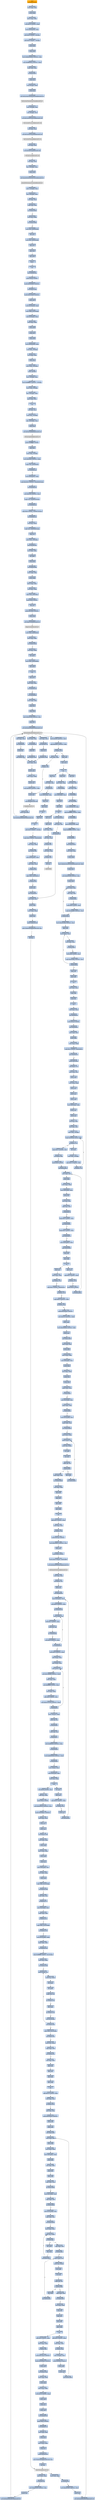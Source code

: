 digraph G {
node[shape=rectangle,style=filled,fillcolor=lightsteelblue,color=lightsteelblue]
bgcolor="transparent"
a0x0040e2e8call_0x00418338[label="start\ncall 0x00418338",color="lightgrey",fillcolor="orange"];
a0x00418338movl_edi_edi[label="0x00418338\nmovl %edi, %edi"];
a0x0041833apushl_ebp[label="0x0041833a\npushl %ebp"];
a0x0041833bmovl_esp_ebp[label="0x0041833b\nmovl %esp, %ebp"];
a0x0041833dsubl_0x10UINT8_esp[label="0x0041833d\nsubl $0x10<UINT8>, %esp"];
a0x00418340movl_0x004350d4_eax[label="0x00418340\nmovl 0x004350d4, %eax"];
a0x00418345andl_0x0UINT8__8ebp_[label="0x00418345\nandl $0x0<UINT8>, -8(%ebp)"];
a0x00418349andl_0x0UINT8__4ebp_[label="0x00418349\nandl $0x0<UINT8>, -4(%ebp)"];
a0x0041834dpushl_ebx[label="0x0041834d\npushl %ebx"];
a0x0041834epushl_edi[label="0x0041834e\npushl %edi"];
a0x0041834fmovl_0xbb40e64eUINT32_edi[label="0x0041834f\nmovl $0xbb40e64e<UINT32>, %edi"];
a0x00418354movl_0xffff0000UINT32_ebx[label="0x00418354\nmovl $0xffff0000<UINT32>, %ebx"];
a0x00418359cmpl_edi_eax[label="0x00418359\ncmpl %edi, %eax"];
a0x0041835bje_0x0041836a[label="0x0041835b\nje 0x0041836a"];
a0x0041836apushl_esi[label="0x0041836a\npushl %esi"];
a0x0041836bleal__8ebp__eax[label="0x0041836b\nleal -8(%ebp), %eax"];
a0x0041836epushl_eax[label="0x0041836e\npushl %eax"];
a0x0041836fcall_GetSystemTimeAsFileTime_kernel32_dll[label="0x0041836f\ncall GetSystemTimeAsFileTime@kernel32.dll"];
GetSystemTimeAsFileTime_kernel32_dll[label="GetSystemTimeAsFileTime@kernel32.dll",color="lightgrey",fillcolor="lightgrey"];
a0x00418375movl__4ebp__esi[label="0x00418375\nmovl -4(%ebp), %esi"];
a0x00418378xorl__8ebp__esi[label="0x00418378\nxorl -8(%ebp), %esi"];
a0x0041837bcall_GetCurrentProcessId_kernel32_dll[label="0x0041837b\ncall GetCurrentProcessId@kernel32.dll"];
GetCurrentProcessId_kernel32_dll[label="GetCurrentProcessId@kernel32.dll",color="lightgrey",fillcolor="lightgrey"];
a0x00418381xorl_eax_esi[label="0x00418381\nxorl %eax, %esi"];
a0x00418383call_GetCurrentThreadId_kernel32_dll[label="0x00418383\ncall GetCurrentThreadId@kernel32.dll"];
GetCurrentThreadId_kernel32_dll[label="GetCurrentThreadId@kernel32.dll",color="lightgrey",fillcolor="lightgrey"];
a0x00418389xorl_eax_esi[label="0x00418389\nxorl %eax, %esi"];
a0x0041838bcall_GetTickCount_kernel32_dll[label="0x0041838b\ncall GetTickCount@kernel32.dll"];
GetTickCount_kernel32_dll[label="GetTickCount@kernel32.dll",color="lightgrey",fillcolor="lightgrey"];
a0x00418391xorl_eax_esi[label="0x00418391\nxorl %eax, %esi"];
a0x00418393leal__16ebp__eax[label="0x00418393\nleal -16(%ebp), %eax"];
a0x00418396pushl_eax[label="0x00418396\npushl %eax"];
a0x00418397call_QueryPerformanceCounter_kernel32_dll[label="0x00418397\ncall QueryPerformanceCounter@kernel32.dll"];
QueryPerformanceCounter_kernel32_dll[label="QueryPerformanceCounter@kernel32.dll",color="lightgrey",fillcolor="lightgrey"];
a0x0041839dmovl__12ebp__eax[label="0x0041839d\nmovl -12(%ebp), %eax"];
a0x004183a0xorl__16ebp__eax[label="0x004183a0\nxorl -16(%ebp), %eax"];
a0x004183a3xorl_eax_esi[label="0x004183a3\nxorl %eax, %esi"];
a0x004183a5cmpl_edi_esi[label="0x004183a5\ncmpl %edi, %esi"];
a0x004183a7jne_0x004183b0[label="0x004183a7\njne 0x004183b0"];
a0x004183b0testl_esi_ebx[label="0x004183b0\ntestl %esi, %ebx"];
a0x004183b2jne_0x004183bb[label="0x004183b2\njne 0x004183bb"];
a0x004183bbmovl_esi_0x004350d4[label="0x004183bb\nmovl %esi, 0x004350d4"];
a0x004183c1notl_esi[label="0x004183c1\nnotl %esi"];
a0x004183c3movl_esi_0x004350d8[label="0x004183c3\nmovl %esi, 0x004350d8"];
a0x004183c9popl_esi[label="0x004183c9\npopl %esi"];
a0x004183capopl_edi[label="0x004183ca\npopl %edi"];
a0x004183cbpopl_ebx[label="0x004183cb\npopl %ebx"];
a0x004183ccleave_[label="0x004183cc\nleave "];
a0x004183cdret[label="0x004183cd\nret"];
a0x0040e2edjmp_0x0040e16a[label="0x0040e2ed\njmp 0x0040e16a"];
a0x0040e16apushl_0x58UINT8[label="0x0040e16a\npushl $0x58<UINT8>"];
a0x0040e16cpushl_0x433500UINT32[label="0x0040e16c\npushl $0x433500<UINT32>"];
a0x0040e171call_0x00412aa0[label="0x0040e171\ncall 0x00412aa0"];
a0x00412aa0pushl_0x412b30UINT32[label="0x00412aa0\npushl $0x412b30<UINT32>"];
a0x00412aa5pushl_fs_0[label="0x00412aa5\npushl %fs:0"];
a0x00412aacmovl_0x10esp__eax[label="0x00412aac\nmovl 0x10(%esp), %eax"];
a0x00412ab0movl_ebp_0x10esp_[label="0x00412ab0\nmovl %ebp, 0x10(%esp)"];
a0x00412ab4leal_0x10esp__ebp[label="0x00412ab4\nleal 0x10(%esp), %ebp"];
a0x00412ab8subl_eax_esp[label="0x00412ab8\nsubl %eax, %esp"];
a0x00412abapushl_ebx[label="0x00412aba\npushl %ebx"];
a0x00412abbpushl_esi[label="0x00412abb\npushl %esi"];
a0x00412abcpushl_edi[label="0x00412abc\npushl %edi"];
a0x00412abdmovl_0x004350d4_eax[label="0x00412abd\nmovl 0x004350d4, %eax"];
a0x00412ac2xorl_eax__4ebp_[label="0x00412ac2\nxorl %eax, -4(%ebp)"];
a0x00412ac5xorl_ebp_eax[label="0x00412ac5\nxorl %ebp, %eax"];
a0x00412ac7pushl_eax[label="0x00412ac7\npushl %eax"];
a0x00412ac8movl_esp__24ebp_[label="0x00412ac8\nmovl %esp, -24(%ebp)"];
a0x00412acbpushl__8ebp_[label="0x00412acb\npushl -8(%ebp)"];
a0x00412acemovl__4ebp__eax[label="0x00412ace\nmovl -4(%ebp), %eax"];
a0x00412ad1movl_0xfffffffeUINT32__4ebp_[label="0x00412ad1\nmovl $0xfffffffe<UINT32>, -4(%ebp)"];
a0x00412ad8movl_eax__8ebp_[label="0x00412ad8\nmovl %eax, -8(%ebp)"];
a0x00412adbleal__16ebp__eax[label="0x00412adb\nleal -16(%ebp), %eax"];
a0x00412ademovl_eax_fs_0[label="0x00412ade\nmovl %eax, %fs:0"];
a0x00412ae4ret[label="0x00412ae4\nret"];
a0x0040e176xorl_esi_esi[label="0x0040e176\nxorl %esi, %esi"];
a0x0040e178movl_esi__4ebp_[label="0x0040e178\nmovl %esi, -4(%ebp)"];
a0x0040e17bleal__104ebp__eax[label="0x0040e17b\nleal -104(%ebp), %eax"];
a0x0040e17epushl_eax[label="0x0040e17e\npushl %eax"];
a0x0040e17fcall_GetStartupInfoA_kernel32_dll[label="0x0040e17f\ncall GetStartupInfoA@kernel32.dll"];
GetStartupInfoA_kernel32_dll[label="GetStartupInfoA@kernel32.dll",color="lightgrey",fillcolor="lightgrey"];
a0x0040e185pushl_0xfffffffeUINT8[label="0x0040e185\npushl $0xfffffffe<UINT8>"];
a0x0040e187popl_edi[label="0x0040e187\npopl %edi"];
a0x0040e188movl_edi__4ebp_[label="0x0040e188\nmovl %edi, -4(%ebp)"];
a0x0040e18bmovl_0x5a4dUINT32_eax[label="0x0040e18b\nmovl $0x5a4d<UINT32>, %eax"];
a0x0040e190cmpw_ax_0x00400000[label="0x0040e190\ncmpw %ax, 0x00400000"];
a0x0040e197jne_0x0040e1d1[label="0x0040e197\njne 0x0040e1d1"];
a0x0040e199movl_0x0040003c_eax[label="0x0040e199\nmovl 0x0040003c, %eax"];
a0x0040e19ecmpl_0x4550UINT32_0x400000eax_[label="0x0040e19e\ncmpl $0x4550<UINT32>, 0x400000(%eax)"];
a0x0040e1a8jne_0x0040e1d1[label="0x0040e1a8\njne 0x0040e1d1"];
a0x0040e1aamovl_0x10bUINT32_ecx[label="0x0040e1aa\nmovl $0x10b<UINT32>, %ecx"];
a0x0040e1afcmpw_cx_0x400018eax_[label="0x0040e1af\ncmpw %cx, 0x400018(%eax)"];
a0x0040e1b6jne_0x0040e1d1[label="0x0040e1b6\njne 0x0040e1d1"];
a0x0040e1b8cmpl_0xeUINT8_0x400074eax_[label="0x0040e1b8\ncmpl $0xe<UINT8>, 0x400074(%eax)"];
a0x0040e1bfjbe_0x0040e1d1[label="0x0040e1bf\njbe 0x0040e1d1"];
a0x0040e1c1xorl_ecx_ecx[label="0x0040e1c1\nxorl %ecx, %ecx"];
a0x0040e1c3cmpl_esi_0x4000e8eax_[label="0x0040e1c3\ncmpl %esi, 0x4000e8(%eax)"];
a0x0040e1c9setne_cl[label="0x0040e1c9\nsetne %cl"];
a0x0040e1ccmovl_ecx__28ebp_[label="0x0040e1cc\nmovl %ecx, -28(%ebp)"];
a0x0040e1cfjmp_0x0040e1d4[label="0x0040e1cf\njmp 0x0040e1d4"];
a0x0040e1d4xorl_ebx_ebx[label="0x0040e1d4\nxorl %ebx, %ebx"];
a0x0040e1d6incl_ebx[label="0x0040e1d6\nincl %ebx"];
a0x0040e1d7pushl_ebx[label="0x0040e1d7\npushl %ebx"];
a0x0040e1d8call_0x0041828e[label="0x0040e1d8\ncall 0x0041828e"];
a0x0041828emovl_edi_edi[label="0x0041828e\nmovl %edi, %edi"];
a0x00418290pushl_ebp[label="0x00418290\npushl %ebp"];
a0x00418291movl_esp_ebp[label="0x00418291\nmovl %esp, %ebp"];
a0x00418293xorl_eax_eax[label="0x00418293\nxorl %eax, %eax"];
a0x00418295cmpl_eax_0x8ebp_[label="0x00418295\ncmpl %eax, 0x8(%ebp)"];
a0x00418298pushl_0x0UINT8[label="0x00418298\npushl $0x0<UINT8>"];
a0x0041829asete_al[label="0x0041829a\nsete %al"];
a0x0041829dpushl_0x1000UINT32[label="0x0041829d\npushl $0x1000<UINT32>"];
a0x004182a2pushl_eax[label="0x004182a2\npushl %eax"];
a0x004182a3call_HeapCreate_kernel32_dll[label="0x004182a3\ncall HeapCreate@kernel32.dll"];
HeapCreate_kernel32_dll[label="HeapCreate@kernel32.dll",color="lightgrey",fillcolor="lightgrey"];
a0x004182a9movl_eax_0x004392fc[label="0x004182a9\nmovl %eax, 0x004392fc"];
a0x004182aetestl_eax_eax[label="0x004182ae\ntestl %eax, %eax"];
a0x004182b0jne_0x004182b4[label="0x004182b0\njne 0x004182b4"];
a0x004182b4xorl_eax_eax[label="0x004182b4\nxorl %eax, %eax"];
a0x004182b6incl_eax[label="0x004182b6\nincl %eax"];
a0x004182b7movl_eax_0x00439640[label="0x004182b7\nmovl %eax, 0x00439640"];
a0x004182bcpopl_ebp[label="0x004182bc\npopl %ebp"];
a0x004182bdret[label="0x004182bd\nret"];
a0x0040e1ddpopl_ecx[label="0x0040e1dd\npopl %ecx"];
a0x0040e1detestl_eax_eax[label="0x0040e1de\ntestl %eax, %eax"];
a0x0040e1e0jne_0x0040e1ea[label="0x0040e1e0\njne 0x0040e1ea"];
a0x0040e1eacall_0x0040fbeb[label="0x0040e1ea\ncall 0x0040fbeb"];
a0x0040fbebmovl_edi_edi[label="0x0040fbeb\nmovl %edi, %edi"];
a0x0040fbedpushl_esi[label="0x0040fbed\npushl %esi"];
a0x0040fbeepushl_edi[label="0x0040fbee\npushl %edi"];
a0x0040fbefmovl_0x4301f8UINT32_esi[label="0x0040fbef\nmovl $0x4301f8<UINT32>, %esi"];
a0x0040fbf4pushl_esi[label="0x0040fbf4\npushl %esi"];
a0x0040fbf5call_GetModuleHandleW_kernel32_dll[label="0x0040fbf5\ncall GetModuleHandleW@kernel32.dll"];
GetModuleHandleW_kernel32_dll[label="GetModuleHandleW@kernel32.dll",color="lightgrey",fillcolor="lightgrey"];
a0x0040fbfbtestl_eax_eax[label="0x0040fbfb\ntestl %eax, %eax"];
a0x0040fbfdjne_0x0040fc06[label="0x0040fbfd\njne 0x0040fc06"];
a0x0040fbffpushl_esi[label="0x0040fbff\npushl %esi"];
a0x0040fc00call_0x00417304[label="0x0040fc00\ncall 0x00417304"];
a0x00417304movl_edi_edi[label="0x00417304\nmovl %edi, %edi"];
a0x00417306pushl_ebp[label="0x00417306\npushl %ebp"];
a0x00417307movl_esp_ebp[label="0x00417307\nmovl %esp, %ebp"];
a0x00417309pushl_edi[label="0x00417309\npushl %edi"];
a0x0041730amovl_0x3e8UINT32_edi[label="0x0041730a\nmovl $0x3e8<UINT32>, %edi"];
a0x0041730fpushl_edi[label="0x0041730f\npushl %edi"];
a0x00417310call_Sleep_kernel32_dll[label="0x00417310\ncall Sleep@kernel32.dll"];
Sleep_kernel32_dll[label="Sleep@kernel32.dll",color="lightgrey",fillcolor="lightgrey"];
a0x00417316pushl_0x8ebp_[label="0x00417316\npushl 0x8(%ebp)"];
a0x00417319call_GetModuleHandleW_kernel32_dll[label="0x00417319\ncall GetModuleHandleW@kernel32.dll"];
a0x0041731faddl_0x3e8UINT32_edi[label="0x0041731f\naddl $0x3e8<UINT32>, %edi"];
a0x00417325cmpl_0xea60UINT32_edi[label="0x00417325\ncmpl $0xea60<UINT32>, %edi"];
a0x0041732bja_0x00417331[label="0x0041732b\nja 0x00417331"];
a0x0041732dtestl_eax_eax[label="0x0041732d\ntestl %eax, %eax"];
a0x0041732fje_0x0041730f[label="0x0041732f\nje 0x0041730f"];
a0x00417331popl_edi[label="0x00417331\npopl %edi"];
a0x00417332popl_ebp[label="0x00417332\npopl %ebp"];
a0x00417333ret[label="0x00417333\nret"];
a0x0040fc05popl_ecx[label="0x0040fc05\npopl %ecx"];
a0x0040fc06movl_eax_edi[label="0x0040fc06\nmovl %eax, %edi"];
a0x0040fc08testl_edi_edi[label="0x0040fc08\ntestl %edi, %edi"];
a0x0040fc0aje_0x0040fd6e[label="0x0040fc0a\nje 0x0040fd6e"];
a0x0040fd6ecall_0x0040f88b[label="0x0040fd6e\ncall 0x0040f88b"];
a0x0040f88bmovl_0x00435194_eax[label="0x0040f88b\nmovl 0x00435194, %eax"];
a0x0040f890cmpl_0xffffffffUINT8_eax[label="0x0040f890\ncmpl $0xffffffff<UINT8>, %eax"];
a0x0040f893je_0x0040f8ab[label="0x0040f893\nje 0x0040f8ab"];
a0x0040f8abmovl_0x00435198_eax[label="0x0040f8ab\nmovl 0x00435198, %eax"];
a0x0040f8b0cmpl_0xffffffffUINT8_eax[label="0x0040f8b0\ncmpl $0xffffffff<UINT8>, %eax"];
a0x0040f8b3je_0x0040f8c3[label="0x0040f8b3\nje 0x0040f8c3"];
a0x0040f8c3jmp_0x00418419[label="0x0040f8c3\njmp 0x00418419"];
a0x00418419movl_edi_edi[label="0x00418419\nmovl %edi, %edi"];
a0x0041841bpushl_ebx[label="0x0041841b\npushl %ebx"];
a0x0041841cmovl_DeleteCriticalSection_kernel32_dll_ebx[label="0x0041841c\nmovl DeleteCriticalSection@kernel32.dll, %ebx"];
a0x00418422pushl_esi[label="0x00418422\npushl %esi"];
a0x00418423movl_0x435cd8UINT32_esi[label="0x00418423\nmovl $0x435cd8<UINT32>, %esi"];
a0x00418428pushl_edi[label="0x00418428\npushl %edi"];
a0x00418429movl_esi__edi[label="0x00418429\nmovl (%esi), %edi"];
a0x0041842btestl_edi_edi[label="0x0041842b\ntestl %edi, %edi"];
a0x0041842dje_0x00418442[label="0x0041842d\nje 0x00418442"];
a0x00418442addl_0x8UINT8_esi[label="0x00418442\naddl $0x8<UINT8>, %esi"];
a0x00418445cmpl_0x435df8UINT32_esi[label="0x00418445\ncmpl $0x435df8<UINT32>, %esi"];
a0x0041844bjl_0x00418429[label="0x0041844b\njl 0x00418429"];
a0x0041844dmovl_0x435cd8UINT32_esi[label="0x0041844d\nmovl $0x435cd8<UINT32>, %esi"];
a0x00418452popl_edi[label="0x00418452\npopl %edi"];
a0x00418453movl_esi__eax[label="0x00418453\nmovl (%esi), %eax"];
a0x00418455testl_eax_eax[label="0x00418455\ntestl %eax, %eax"];
a0x00418457je_0x00418462[label="0x00418457\nje 0x00418462"];
a0x00418462addl_0x8UINT8_esi[label="0x00418462\naddl $0x8<UINT8>, %esi"];
a0x00418465cmpl_0x435df8UINT32_esi[label="0x00418465\ncmpl $0x435df8<UINT32>, %esi"];
a0x0041846bjl_0x00418453[label="0x0041846b\njl 0x00418453"];
a0x0041846dpopl_esi[label="0x0041846d\npopl %esi"];
a0x0041846epopl_ebx[label="0x0041846e\npopl %ebx"];
a0x0041846fret[label="0x0041846f\nret"];
a0x0040fd73xorl_eax_eax[label="0x0040fd73\nxorl %eax, %eax"];
a0x0040fd75popl_edi[label="0x0040fd75\npopl %edi"];
a0x0040fd76popl_esi[label="0x0040fd76\npopl %esi"];
a0x0040fd77ret[label="0x0040fd77\nret"];
a0x0040e1eftestl_eax_eax[label="0x0040e1ef\ntestl %eax, %eax"];
a0x0040e1f1jne_0x0040e1fb[label="0x0040e1f1\njne 0x0040e1fb"];
a0x0040e1f3pushl_0x10UINT8[label="0x0040e1f3\npushl $0x10<UINT8>"];
a0x0040e1f5call_0x0040e0fa[label="0x0040e1f5\ncall 0x0040e0fa"];
a0x0040e0famovl_edi_edi[label="0x0040e0fa\nmovl %edi, %edi"];
a0x0040e0fcpushl_ebp[label="0x0040e0fc\npushl %ebp"];
a0x0040e0fdmovl_esp_ebp[label="0x0040e0fd\nmovl %esp, %ebp"];
a0x0040e0ffcmpl_0x1UINT8_0x00438b10[label="0x0040e0ff\ncmpl $0x1<UINT8>, 0x00438b10"];
a0x0040e106jne_0x0040e10d[label="0x0040e106\njne 0x0040e10d"];
a0x0040e10dpushl_0x8ebp_[label="0x0040e10d\npushl 0x8(%ebp)"];
a0x0040e110call_0x00417704[label="0x0040e110\ncall 0x00417704"];
a0x00417704movl_edi_edi[label="0x00417704\nmovl %edi, %edi"];
a0x00417706pushl_ebp[label="0x00417706\npushl %ebp"];
a0x00417707movl_esp_ebp[label="0x00417707\nmovl %esp, %ebp"];
a0x00417709pushl_ecx[label="0x00417709\npushl %ecx"];
a0x0041770apushl_ecx[label="0x0041770a\npushl %ecx"];
a0x0041770bpushl_ebx[label="0x0041770b\npushl %ebx"];
a0x0041770cmovl_0x8ebp__ebx[label="0x0041770c\nmovl 0x8(%ebp), %ebx"];
a0x0041770fpushl_esi[label="0x0041770f\npushl %esi"];
a0x00417710pushl_edi[label="0x00417710\npushl %edi"];
a0x00417711xorl_esi_esi[label="0x00417711\nxorl %esi, %esi"];
a0x00417713xorl_edi_edi[label="0x00417713\nxorl %edi, %edi"];
a0x00417715movl_edi__4ebp_[label="0x00417715\nmovl %edi, -4(%ebp)"];
a0x00417718cmpl_0x435bc8edi8__ebx[label="0x00417718\ncmpl 0x435bc8(,%edi,8), %ebx"];
a0x0041771fje_0x0041772a[label="0x0041771f\nje 0x0041772a"];
a0x00417721incl_edi[label="0x00417721\nincl %edi"];
a0x00417722movl_edi__4ebp_[label="0x00417722\nmovl %edi, -4(%ebp)"];
a0x00417725cmpl_0x17UINT8_edi[label="0x00417725\ncmpl $0x17<UINT8>, %edi"];
a0x00417728jb_0x00417718[label="0x00417728\njb 0x00417718"];
a0x0041772acmpl_0x17UINT8_edi[label="0x0041772a\ncmpl $0x17<UINT8>, %edi"];
a0x0041772djae_0x004178aa[label="0x0041772d\njae 0x004178aa"];
a0x00417733pushl_0x3UINT8[label="0x00417733\npushl $0x3<UINT8>"];
a0x00417735call_0x00428047[label="0x00417735\ncall 0x00428047"];
a0x00428047movl_edi_edi[label="0x00428047\nmovl %edi, %edi"];
a0x00428049pushl_ebp[label="0x00428049\npushl %ebp"];
a0x0042804amovl_esp_ebp[label="0x0042804a\nmovl %esp, %ebp"];
a0x0042804cmovl_0x8ebp__ecx[label="0x0042804c\nmovl 0x8(%ebp), %ecx"];
a0x0042804fpushl_esi[label="0x0042804f\npushl %esi"];
a0x00428050xorl_esi_esi[label="0x00428050\nxorl %esi, %esi"];
a0x00428052cmpl_esi_ecx[label="0x00428052\ncmpl %esi, %ecx"];
a0x00428054jl_0x00428074[label="0x00428054\njl 0x00428074"];
a0x00428056cmpl_0x2UINT8_ecx[label="0x00428056\ncmpl $0x2<UINT8>, %ecx"];
a0x00428059jle_0x00428067[label="0x00428059\njle 0x00428067"];
a0x0042805bcmpl_0x3UINT8_ecx[label="0x0042805b\ncmpl $0x3<UINT8>, %ecx"];
a0x0042805ejne_0x00428074[label="0x0042805e\njne 0x00428074"];
a0x00428060movl_0x00438b10_eax[label="0x00428060\nmovl 0x00438b10, %eax"];
a0x00428065jmp_0x0042808f[label="0x00428065\njmp 0x0042808f"];
a0x0042808fpopl_esi[label="0x0042808f\npopl %esi"];
a0x00428090popl_ebp[label="0x00428090\npopl %ebp"];
a0x00428091ret[label="0x00428091\nret"];
a0x0041773apopl_ecx[label="0x0041773a\npopl %ecx"];
a0x0041773bcmpl_0x1UINT8_eax[label="0x0041773b\ncmpl $0x1<UINT8>, %eax"];
a0x0041773eje_0x00417878[label="0x0041773e\nje 0x00417878"];
a0x00417744pushl_0x3UINT8[label="0x00417744\npushl $0x3<UINT8>"];
a0x00417746call_0x00428047[label="0x00417746\ncall 0x00428047"];
a0x0041774bpopl_ecx[label="0x0041774b\npopl %ecx"];
a0x0041774ctestl_eax_eax[label="0x0041774c\ntestl %eax, %eax"];
a0x0041774ejne_0x0041775d[label="0x0041774e\njne 0x0041775d"];
a0x00417750cmpl_0x1UINT8_0x00435164[label="0x00417750\ncmpl $0x1<UINT8>, 0x00435164"];
a0x00417757je_0x00417878[label="0x00417757\nje 0x00417878"];
a0x0041775dcmpl_0xfcUINT32_ebx[label="0x0041775d\ncmpl $0xfc<UINT32>, %ebx"];
a0x00417763je_0x004178aa[label="0x00417763\nje 0x004178aa"];
a0x00417769pushl_0x4309e8UINT32[label="0x00417769\npushl $0x4309e8<UINT32>"];
a0x0041776emovl_0x314UINT32_ebx[label="0x0041776e\nmovl $0x314<UINT32>, %ebx"];
a0x00417773pushl_ebx[label="0x00417773\npushl %ebx"];
a0x00417774movl_0x438ed8UINT32_edi[label="0x00417774\nmovl $0x438ed8<UINT32>, %edi"];
a0x00417779pushl_edi[label="0x00417779\npushl %edi"];
a0x0041777acall_0x00416b08[label="0x0041777a\ncall 0x00416b08"];
a0x00416b08movl_edi_edi[label="0x00416b08\nmovl %edi, %edi"];
a0x00416b0apushl_ebp[label="0x00416b0a\npushl %ebp"];
a0x00416b0bmovl_esp_ebp[label="0x00416b0b\nmovl %esp, %ebp"];
a0x00416b0dmovl_0x8ebp__ecx[label="0x00416b0d\nmovl 0x8(%ebp), %ecx"];
a0x00416b10pushl_ebx[label="0x00416b10\npushl %ebx"];
a0x00416b11xorl_ebx_ebx[label="0x00416b11\nxorl %ebx, %ebx"];
a0x00416b13pushl_esi[label="0x00416b13\npushl %esi"];
a0x00416b14pushl_edi[label="0x00416b14\npushl %edi"];
a0x00416b15cmpl_ebx_ecx[label="0x00416b15\ncmpl %ebx, %ecx"];
a0x00416b17je_0x00416b20[label="0x00416b17\nje 0x00416b20"];
a0x00416b19movl_0xcebp__edi[label="0x00416b19\nmovl 0xc(%ebp), %edi"];
a0x00416b1ccmpl_ebx_edi[label="0x00416b1c\ncmpl %ebx, %edi"];
a0x00416b1eja_0x00416b3b[label="0x00416b1e\nja 0x00416b3b"];
a0x00416b3bmovl_0x10ebp__esi[label="0x00416b3b\nmovl 0x10(%ebp), %esi"];
a0x00416b3ecmpl_ebx_esi[label="0x00416b3e\ncmpl %ebx, %esi"];
a0x00416b40jne_0x00416b46[label="0x00416b40\njne 0x00416b46"];
a0x00416b46movl_ecx_edx[label="0x00416b46\nmovl %ecx, %edx"];
a0x00416b48movb_esi__al[label="0x00416b48\nmovb (%esi), %al"];
a0x00416b4amovb_al_edx_[label="0x00416b4a\nmovb %al, (%edx)"];
a0x00416b4cincl_edx[label="0x00416b4c\nincl %edx"];
a0x00416b4dincl_esi[label="0x00416b4d\nincl %esi"];
a0x00416b4ecmpb_bl_al[label="0x00416b4e\ncmpb %bl, %al"];
a0x00416b50je_0x00416b55[label="0x00416b50\nje 0x00416b55"];
a0x00416b52decl_edi[label="0x00416b52\ndecl %edi"];
a0x00416b53jne_0x00416b48[label="0x00416b53\njne 0x00416b48"];
a0x00416b55cmpl_ebx_edi[label="0x00416b55\ncmpl %ebx, %edi"];
a0x00416b57jne_0x00416b69[label="0x00416b57\njne 0x00416b69"];
a0x00416b69xorl_eax_eax[label="0x00416b69\nxorl %eax, %eax"];
a0x00416b6bpopl_edi[label="0x00416b6b\npopl %edi"];
a0x00416b6cpopl_esi[label="0x00416b6c\npopl %esi"];
a0x00416b6dpopl_ebx[label="0x00416b6d\npopl %ebx"];
a0x00416b6epopl_ebp[label="0x00416b6e\npopl %ebp"];
a0x00416b6fret[label="0x00416b6f\nret"];
a0x0041777faddl_0xcUINT8_esp[label="0x0041777f\naddl $0xc<UINT8>, %esp"];
a0x00417782testl_eax_eax[label="0x00417782\ntestl %eax, %eax"];
a0x00417784je_0x00417793[label="0x00417784\nje 0x00417793"];
a0x00417793pushl_0x104UINT32[label="0x00417793\npushl $0x104<UINT32>"];
a0x00417798movl_0x438ef1UINT32_esi[label="0x00417798\nmovl $0x438ef1<UINT32>, %esi"];
a0x0041779dpushl_esi[label="0x0041779d\npushl %esi"];
a0x0041779epushl_0x0UINT8[label="0x0041779e\npushl $0x0<UINT8>"];
a0x004177a0movb_0x0UINT8_0x00438ff5[label="0x004177a0\nmovb $0x0<UINT8>, 0x00438ff5"];
a0x004177a7call_GetModuleFileNameA_kernel32_dll[label="0x004177a7\ncall GetModuleFileNameA@kernel32.dll"];
GetModuleFileNameA_kernel32_dll[label="GetModuleFileNameA@kernel32.dll",color="lightgrey",fillcolor="lightgrey"];
a0x004177adtestl_eax_eax[label="0x004177ad\ntestl %eax, %eax"];
a0x004177afjne_0x004177d7[label="0x004177af\njne 0x004177d7"];
a0x004177d7pushl_esi[label="0x004177d7\npushl %esi"];
a0x004177d8call_0x0040e300[label="0x004177d8\ncall 0x0040e300"];
a0x0040e300movl_0x4esp__ecx[label="0x0040e300\nmovl 0x4(%esp), %ecx"];
a0x0040e304testl_0x3UINT32_ecx[label="0x0040e304\ntestl $0x3<UINT32>, %ecx"];
a0x0040e30aje_0x0040e330[label="0x0040e30a\nje 0x0040e330"];
a0x0040e30cmovb_ecx__al[label="0x0040e30c\nmovb (%ecx), %al"];
a0x0040e30eaddl_0x1UINT8_ecx[label="0x0040e30e\naddl $0x1<UINT8>, %ecx"];
a0x0040e311testb_al_al[label="0x0040e311\ntestb %al, %al"];
a0x0040e313je_0x0040e363[label="0x0040e313\nje 0x0040e363"];
a0x0040e315testl_0x3UINT32_ecx[label="0x0040e315\ntestl $0x3<UINT32>, %ecx"];
a0x0040e31bjne_0x0040e30c[label="0x0040e31b\njne 0x0040e30c"];
a0x0040e31daddl_0x0UINT32_eax[label="0x0040e31d\naddl $0x0<UINT32>, %eax"];
a0x0040e322leal_esp__esp[label="0x0040e322\nleal (%esp), %esp"];
a0x0040e329leal_esp__esp[label="0x0040e329\nleal (%esp), %esp"];
a0x0040e330movl_ecx__eax[label="0x0040e330\nmovl (%ecx), %eax"];
a0x0040e332movl_0x7efefeffUINT32_edx[label="0x0040e332\nmovl $0x7efefeff<UINT32>, %edx"];
a0x0040e337addl_eax_edx[label="0x0040e337\naddl %eax, %edx"];
a0x0040e339xorl_0xffffffffUINT8_eax[label="0x0040e339\nxorl $0xffffffff<UINT8>, %eax"];
a0x0040e33cxorl_edx_eax[label="0x0040e33c\nxorl %edx, %eax"];
a0x0040e33eaddl_0x4UINT8_ecx[label="0x0040e33e\naddl $0x4<UINT8>, %ecx"];
a0x0040e341testl_0x81010100UINT32_eax[label="0x0040e341\ntestl $0x81010100<UINT32>, %eax"];
a0x0040e346je_0x0040e330[label="0x0040e346\nje 0x0040e330"];
a0x0040e348movl__4ecx__eax[label="0x0040e348\nmovl -4(%ecx), %eax"];
a0x0040e34btestb_al_al[label="0x0040e34b\ntestb %al, %al"];
a0x0040e34dje_0x0040e381[label="0x0040e34d\nje 0x0040e381"];
a0x0040e34ftestb_ah_ah[label="0x0040e34f\ntestb %ah, %ah"];
a0x0040e351je_0x0040e377[label="0x0040e351\nje 0x0040e377"];
a0x0040e353testl_0xff0000UINT32_eax[label="0x0040e353\ntestl $0xff0000<UINT32>, %eax"];
a0x0040e358je_0x0040e36d[label="0x0040e358\nje 0x0040e36d"];
a0x0040e35atestl_0xff000000UINT32_eax[label="0x0040e35a\ntestl $0xff000000<UINT32>, %eax"];
a0x0040e35fje_0x0040e363[label="0x0040e35f\nje 0x0040e363"];
a0x0040e363leal__1ecx__eax[label="0x0040e363\nleal -1(%ecx), %eax"];
a0x0040e366movl_0x4esp__ecx[label="0x0040e366\nmovl 0x4(%esp), %ecx"];
a0x0040e36asubl_ecx_eax[label="0x0040e36a\nsubl %ecx, %eax"];
a0x0040e36cret[label="0x0040e36c\nret"];
a0x004177ddincl_eax[label="0x004177dd\nincl %eax"];
a0x004177depopl_ecx[label="0x004177de\npopl %ecx"];
a0x004177dfcmpl_0x3cUINT8_eax[label="0x004177df\ncmpl $0x3c<UINT8>, %eax"];
a0x004177e2jbe_0x0041781c[label="0x004177e2\njbe 0x0041781c"];
a0x004177e4pushl_esi[label="0x004177e4\npushl %esi"];
a0x004177e5call_0x0040e300[label="0x004177e5\ncall 0x0040e300"];
a0x004177easubl_0x3bUINT8_esi[label="0x004177ea\nsubl $0x3b<UINT8>, %esi"];
a0x004177edaddl_esi_eax[label="0x004177ed\naddl %esi, %eax"];
a0x004177efpushl_0x3UINT8[label="0x004177ef\npushl $0x3<UINT8>"];
a0x004177f1movl_0x4391ecUINT32_ecx[label="0x004177f1\nmovl $0x4391ec<UINT32>, %ecx"];
a0x004177f6pushl_0x4309ccUINT32[label="0x004177f6\npushl $0x4309cc<UINT32>"];
a0x004177fbsubl_eax_ecx[label="0x004177fb\nsubl %eax, %ecx"];
a0x004177fdpushl_ecx[label="0x004177fd\npushl %ecx"];
a0x004177fepushl_eax[label="0x004177fe\npushl %eax"];
a0x004177ffcall_0x0041e746[label="0x004177ff\ncall 0x0041e746"];
a0x0041e746movl_edi_edi[label="0x0041e746\nmovl %edi, %edi"];
a0x0041e748pushl_ebp[label="0x0041e748\npushl %ebp"];
a0x0041e749movl_esp_ebp[label="0x0041e749\nmovl %esp, %ebp"];
a0x0041e74bpushl_ebx[label="0x0041e74b\npushl %ebx"];
a0x0041e74cpushl_esi[label="0x0041e74c\npushl %esi"];
a0x0041e74dmovl_0x8ebp__esi[label="0x0041e74d\nmovl 0x8(%ebp), %esi"];
a0x0041e750xorl_ebx_ebx[label="0x0041e750\nxorl %ebx, %ebx"];
a0x0041e752pushl_edi[label="0x0041e752\npushl %edi"];
a0x0041e753cmpl_ebx_0x14ebp_[label="0x0041e753\ncmpl %ebx, 0x14(%ebp)"];
a0x0041e756jne_0x0041e768[label="0x0041e756\njne 0x0041e768"];
a0x0041e768cmpl_ebx_esi[label="0x0041e768\ncmpl %ebx, %esi"];
a0x0041e76aje_0x0041e773[label="0x0041e76a\nje 0x0041e773"];
a0x0041e76cmovl_0xcebp__edi[label="0x0041e76c\nmovl 0xc(%ebp), %edi"];
a0x0041e76fcmpl_ebx_edi[label="0x0041e76f\ncmpl %ebx, %edi"];
a0x0041e771ja_0x0041e78e[label="0x0041e771\nja 0x0041e78e"];
a0x0041e78ecmpl_ebx_0x14ebp_[label="0x0041e78e\ncmpl %ebx, 0x14(%ebp)"];
a0x0041e791jne_0x0041e797[label="0x0041e791\njne 0x0041e797"];
a0x0041e797movl_0x10ebp__edx[label="0x0041e797\nmovl 0x10(%ebp), %edx"];
a0x0041e79acmpl_ebx_edx[label="0x0041e79a\ncmpl %ebx, %edx"];
a0x0041e79cjne_0x0041e7a2[label="0x0041e79c\njne 0x0041e7a2"];
a0x0041e7a2cmpl_0xffffffffUINT8_0x14ebp_[label="0x0041e7a2\ncmpl $0xffffffff<UINT8>, 0x14(%ebp)"];
a0x0041e7a6movl_esi_eax[label="0x0041e7a6\nmovl %esi, %eax"];
a0x0041e7a8jne_0x0041e7b9[label="0x0041e7a8\njne 0x0041e7b9"];
a0x0041e7b9movb_edx__cl[label="0x0041e7b9\nmovb (%edx), %cl"];
a0x0041e7bbmovb_cl_eax_[label="0x0041e7bb\nmovb %cl, (%eax)"];
a0x0041e7bdincl_eax[label="0x0041e7bd\nincl %eax"];
a0x0041e7beincl_edx[label="0x0041e7be\nincl %edx"];
a0x0041e7bfcmpb_bl_cl[label="0x0041e7bf\ncmpb %bl, %cl"];
a0x0041e7c1je_0x0041e7cb[label="0x0041e7c1\nje 0x0041e7cb"];
a0x0041e7c3decl_edi[label="0x0041e7c3\ndecl %edi"];
a0x0041e7c4je_0x0041e7cb[label="0x0041e7c4\nje 0x0041e7cb"];
a0x0041e7c6decl_0x14ebp_[label="0x0041e7c6\ndecl 0x14(%ebp)"];
a0x0041e7c9jne_0x0041e7b9[label="0x0041e7c9\njne 0x0041e7b9"];
a0x0041e7cbcmpl_ebx_0x14ebp_[label="0x0041e7cb\ncmpl %ebx, 0x14(%ebp)"];
a0x0041e7cejne_0x0041e7d2[label="0x0041e7ce\njne 0x0041e7d2"];
a0x0041e7d0movb_bl_eax_[label="0x0041e7d0\nmovb %bl, (%eax)"];
a0x0041e7d2cmpl_ebx_edi[label="0x0041e7d2\ncmpl %ebx, %edi"];
a0x0041e7d4jne_0x0041e761[label="0x0041e7d4\njne 0x0041e761"];
a0x0041e761xorl_eax_eax[label="0x0041e761\nxorl %eax, %eax"];
a0x0041e763popl_edi[label="0x0041e763\npopl %edi"];
a0x0041e764popl_esi[label="0x0041e764\npopl %esi"];
a0x0041e765popl_ebx[label="0x0041e765\npopl %ebx"];
a0x0041e766popl_ebp[label="0x0041e766\npopl %ebp"];
a0x0041e767ret[label="0x0041e767\nret"];
a0x00417804addl_0x14UINT8_esp[label="0x00417804\naddl $0x14<UINT8>, %esp"];
a0x00417807testl_eax_eax[label="0x00417807\ntestl %eax, %eax"];
a0x00417809je_0x0041781c[label="0x00417809\nje 0x0041781c"];
a0x0041781cxorl_esi_esi[label="0x0041781c\nxorl %esi, %esi"];
a0x0041781epushl_0x4309c8UINT32[label="0x0041781e\npushl $0x4309c8<UINT32>"];
a0x00417823pushl_ebx[label="0x00417823\npushl %ebx"];
a0x00417824pushl_edi[label="0x00417824\npushl %edi"];
a0x00417825call_0x0041e682[label="0x00417825\ncall 0x0041e682"];
a0x0041e682movl_edi_edi[label="0x0041e682\nmovl %edi, %edi"];
a0x0041e684pushl_ebp[label="0x0041e684\npushl %ebp"];
a0x0041e685movl_esp_ebp[label="0x0041e685\nmovl %esp, %ebp"];
a0x0041e687movl_0x8ebp__eax[label="0x0041e687\nmovl 0x8(%ebp), %eax"];
a0x0041e68apushl_ebx[label="0x0041e68a\npushl %ebx"];
a0x0041e68bxorl_ebx_ebx[label="0x0041e68b\nxorl %ebx, %ebx"];
a0x0041e68dpushl_esi[label="0x0041e68d\npushl %esi"];
a0x0041e68epushl_edi[label="0x0041e68e\npushl %edi"];
a0x0041e68fcmpl_ebx_eax[label="0x0041e68f\ncmpl %ebx, %eax"];
a0x0041e691je_0x0041e69a[label="0x0041e691\nje 0x0041e69a"];
a0x0041e693movl_0xcebp__edi[label="0x0041e693\nmovl 0xc(%ebp), %edi"];
a0x0041e696cmpl_ebx_edi[label="0x0041e696\ncmpl %ebx, %edi"];
a0x0041e698ja_0x0041e6b5[label="0x0041e698\nja 0x0041e6b5"];
a0x0041e6b5movl_0x10ebp__esi[label="0x0041e6b5\nmovl 0x10(%ebp), %esi"];
a0x0041e6b8cmpl_ebx_esi[label="0x0041e6b8\ncmpl %ebx, %esi"];
a0x0041e6bajne_0x0041e6c0[label="0x0041e6ba\njne 0x0041e6c0"];
a0x0041e6c0movl_eax_edx[label="0x0041e6c0\nmovl %eax, %edx"];
a0x0041e6c2cmpb_bl_edx_[label="0x0041e6c2\ncmpb %bl, (%edx)"];
a0x0041e6c4je_0x0041e6ca[label="0x0041e6c4\nje 0x0041e6ca"];
a0x0041e6c6incl_edx[label="0x0041e6c6\nincl %edx"];
a0x0041e6c7decl_edi[label="0x0041e6c7\ndecl %edi"];
a0x0041e6c8jne_0x0041e6c2[label="0x0041e6c8\njne 0x0041e6c2"];
a0x0041e6cacmpl_ebx_edi[label="0x0041e6ca\ncmpl %ebx, %edi"];
a0x0041e6ccje_0x0041e6bc[label="0x0041e6cc\nje 0x0041e6bc"];
a0x0041e6cemovb_esi__cl[label="0x0041e6ce\nmovb (%esi), %cl"];
a0x0041e6d0movb_cl_edx_[label="0x0041e6d0\nmovb %cl, (%edx)"];
a0x0041e6d2incl_edx[label="0x0041e6d2\nincl %edx"];
a0x0041e6d3incl_esi[label="0x0041e6d3\nincl %esi"];
a0x0041e6d4cmpb_bl_cl[label="0x0041e6d4\ncmpb %bl, %cl"];
a0x0041e6d6je_0x0041e6db[label="0x0041e6d6\nje 0x0041e6db"];
a0x0041e6d8decl_edi[label="0x0041e6d8\ndecl %edi"];
a0x0041e6d9jne_0x0041e6ce[label="0x0041e6d9\njne 0x0041e6ce"];
a0x0041e6dbcmpl_ebx_edi[label="0x0041e6db\ncmpl %ebx, %edi"];
a0x0041e6ddjne_0x0041e6ef[label="0x0041e6dd\njne 0x0041e6ef"];
a0x0041e6efxorl_eax_eax[label="0x0041e6ef\nxorl %eax, %eax"];
a0x0041e6f1popl_edi[label="0x0041e6f1\npopl %edi"];
a0x0041e6f2popl_esi[label="0x0041e6f2\npopl %esi"];
a0x0041e6f3popl_ebx[label="0x0041e6f3\npopl %ebx"];
a0x0041e6f4popl_ebp[label="0x0041e6f4\npopl %ebp"];
a0x0041e6f5ret[label="0x0041e6f5\nret"];
a0x0041782aaddl_0xcUINT8_esp[label="0x0041782a\naddl $0xc<UINT8>, %esp"];
a0x0041782dtestl_eax_eax[label="0x0041782d\ntestl %eax, %eax"];
a0x0041782fje_0x0041783e[label="0x0041782f\nje 0x0041783e"];
a0x0041783emovl__4ebp__eax[label="0x0041783e\nmovl -4(%ebp), %eax"];
a0x00417841pushl_0x435bcceax8_[label="0x00417841\npushl 0x435bcc(,%eax,8)"];
a0x00417848pushl_ebx[label="0x00417848\npushl %ebx"];
a0x00417849pushl_edi[label="0x00417849\npushl %edi"];
a0x0041784acall_0x0041e682[label="0x0041784a\ncall 0x0041e682"];
a0x0041784faddl_0xcUINT8_esp[label="0x0041784f\naddl $0xc<UINT8>, %esp"];
a0x00417852testl_eax_eax[label="0x00417852\ntestl %eax, %eax"];
a0x00417854je_0x00417863[label="0x00417854\nje 0x00417863"];
a0x00417863pushl_0x12010UINT32[label="0x00417863\npushl $0x12010<UINT32>"];
a0x00417868pushl_0x4309a0UINT32[label="0x00417868\npushl $0x4309a0<UINT32>"];
a0x0041786dpushl_edi[label="0x0041786d\npushl %edi"];
a0x0041786ecall_0x00427ede[label="0x0041786e\ncall 0x00427ede"];
a0x00427edemovl_edi_edi[label="0x00427ede\nmovl %edi, %edi"];
a0x00427ee0pushl_ebp[label="0x00427ee0\npushl %ebp"];
a0x00427ee1movl_esp_ebp[label="0x00427ee1\nmovl %esp, %ebp"];
a0x00427ee3subl_0x14UINT8_esp[label="0x00427ee3\nsubl $0x14<UINT8>, %esp"];
a0x00427ee6pushl_ebx[label="0x00427ee6\npushl %ebx"];
a0x00427ee7pushl_esi[label="0x00427ee7\npushl %esi"];
a0x00427ee8pushl_edi[label="0x00427ee8\npushl %edi"];
a0x00427ee9call_0x0040f796[label="0x00427ee9\ncall 0x0040f796"];
a0x0040f796pushl_0x0UINT8[label="0x0040f796\npushl $0x0<UINT8>"];
a0x0040f798call_0x0040f724[label="0x0040f798\ncall 0x0040f724"];
a0x0040f724movl_edi_edi[label="0x0040f724\nmovl %edi, %edi"];
a0x0040f726pushl_ebp[label="0x0040f726\npushl %ebp"];
a0x0040f727movl_esp_ebp[label="0x0040f727\nmovl %esp, %ebp"];
a0x0040f729pushl_esi[label="0x0040f729\npushl %esi"];
a0x0040f72apushl_0x00435198[label="0x0040f72a\npushl 0x00435198"];
a0x0040f730movl_TlsGetValue_kernel32_dll_esi[label="0x0040f730\nmovl TlsGetValue@kernel32.dll, %esi"];
a0x0040f736call_esi[label="0x0040f736\ncall %esi"];
TlsGetValue_kernel32_dll[label="TlsGetValue@kernel32.dll",color="lightgrey",fillcolor="lightgrey"];
a0x0040f738testl_eax_eax[label="0x0040f738\ntestl %eax, %eax"];
a0x0040f73aje_0x0040f75d[label="0x0040f73a\nje 0x0040f75d"];
a0x0040f75dmovl_0x4301f8UINT32_esi[label="0x0040f75d\nmovl $0x4301f8<UINT32>, %esi"];
a0x0040f762pushl_esi[label="0x0040f762\npushl %esi"];
a0x0040f763call_GetModuleHandleW_kernel32_dll[label="0x0040f763\ncall GetModuleHandleW@kernel32.dll"];
a0x0040f769testl_eax_eax[label="0x0040f769\ntestl %eax, %eax"];
a0x0040f76bjne_0x0040f778[label="0x0040f76b\njne 0x0040f778"];
a0x0040f76dpushl_esi[label="0x0040f76d\npushl %esi"];
a0x0040f76ecall_0x00417304[label="0x0040f76e\ncall 0x00417304"];
a0x0040f773popl_ecx[label="0x0040f773\npopl %ecx"];
a0x0040f774testl_eax_eax[label="0x0040f774\ntestl %eax, %eax"];
a0x0040f776je_0x0040f790[label="0x0040f776\nje 0x0040f790"];
a0x0040f790movl_0x8ebp__eax[label="0x0040f790\nmovl 0x8(%ebp), %eax"];
a0x0040f793popl_esi[label="0x0040f793\npopl %esi"];
a0x0040f794popl_ebp[label="0x0040f794\npopl %ebp"];
a0x0040f795ret[label="0x0040f795\nret"];
a0x0040f79dpopl_ecx[label="0x0040f79d\npopl %ecx"];
a0x0040f79eret[label="0x0040f79e\nret"];
a0x00427eeeandl_0x0UINT8__4ebp_[label="0x00427eee\nandl $0x0<UINT8>, -4(%ebp)"];
a0x00427ef2cmpl_0x0UINT8_0x00439500[label="0x00427ef2\ncmpl $0x0<UINT8>, 0x00439500"];
a0x00427ef9movl_eax_ebx[label="0x00427ef9\nmovl %eax, %ebx"];
a0x00427efbjne_0x00427f8f[label="0x00427efb\njne 0x00427f8f"];
a0x00427f8fmovl_0x0043950c_eax[label="0x00427f8f\nmovl 0x0043950c, %eax"];
a0x00427f94cmpl_ebx_eax[label="0x00427f94\ncmpl %ebx, %eax"];
a0x00427f96je_0x00427fe7[label="0x00427f96\nje 0x00427fe7"];
a0x00427f98cmpl_ebx_0x00439510[label="0x00427f98\ncmpl %ebx, 0x00439510"];
a0x00427f9eje_0x00427fe7[label="0x00427f9e\nje 0x00427fe7"];
a0x00427fa0pushl_eax[label="0x00427fa0\npushl %eax"];
a0x00427fa1call_0x0040f79f[label="0x00427fa1\ncall 0x0040f79f"];
a0x0040f79fmovl_edi_edi[label="0x0040f79f\nmovl %edi, %edi"];
a0x0040f7a1pushl_ebp[label="0x0040f7a1\npushl %ebp"];
a0x0040f7a2movl_esp_ebp[label="0x0040f7a2\nmovl %esp, %ebp"];
a0x0040f7a4pushl_esi[label="0x0040f7a4\npushl %esi"];
a0x0040f7a5pushl_0x00435198[label="0x0040f7a5\npushl 0x00435198"];
a0x0040f7abmovl_TlsGetValue_kernel32_dll_esi[label="0x0040f7ab\nmovl TlsGetValue@kernel32.dll, %esi"];
a0x0040f7b1call_esi[label="0x0040f7b1\ncall %esi"];
a0x0040f7b3testl_eax_eax[label="0x0040f7b3\ntestl %eax, %eax"];
a0x0040f7b5je_0x0040f7d8[label="0x0040f7b5\nje 0x0040f7d8"];
a0x0040f7d8movl_0x4301f8UINT32_esi[label="0x0040f7d8\nmovl $0x4301f8<UINT32>, %esi"];
a0x0040f7ddpushl_esi[label="0x0040f7dd\npushl %esi"];
a0x0040f7decall_GetModuleHandleW_kernel32_dll[label="0x0040f7de\ncall GetModuleHandleW@kernel32.dll"];
a0x0040f7e4testl_eax_eax[label="0x0040f7e4\ntestl %eax, %eax"];
a0x0040f7e6jne_0x0040f7f3[label="0x0040f7e6\njne 0x0040f7f3"];
a0x0040f7e8pushl_esi[label="0x0040f7e8\npushl %esi"];
a0x0040f7e9call_0x00417304[label="0x0040f7e9\ncall 0x00417304"];
a0x0040f7eepopl_ecx[label="0x0040f7ee\npopl %ecx"];
a0x0040f7eftestl_eax_eax[label="0x0040f7ef\ntestl %eax, %eax"];
a0x0040f7f1je_0x0040f80b[label="0x0040f7f1\nje 0x0040f80b"];
a0x0040f80bmovl_0x8ebp__eax[label="0x0040f80b\nmovl 0x8(%ebp), %eax"];
a0x0040f80epopl_esi[label="0x0040f80e\npopl %esi"];
a0x0040f80fpopl_ebp[label="0x0040f80f\npopl %ebp"];
a0x0040f810ret[label="0x0040f810\nret"];
a0x00427fa6pushl_0x00439510[label="0x00427fa6\npushl 0x00439510"];
a0x00427facmovl_eax_esi[label="0x00427fac\nmovl %eax, %esi"];
a0x00427faecall_0x0040f79f[label="0x00427fae\ncall 0x0040f79f"];
a0x00427fb3popl_ecx[label="0x00427fb3\npopl %ecx"];
a0x00427fb4popl_ecx[label="0x00427fb4\npopl %ecx"];
a0x00427fb5movl_eax_edi[label="0x00427fb5\nmovl %eax, %edi"];
a0x00427fb7testl_esi_esi[label="0x00427fb7\ntestl %esi, %esi"];
a0x00427fb9je_0x00427fe7[label="0x00427fb9\nje 0x00427fe7"];
a0x00427fbbtestl_edi_edi[label="0x00427fbb\ntestl %edi, %edi"];
a0x00427fbdje_0x00427fe7[label="0x00427fbd\nje 0x00427fe7"];
a0x00427fbfcall_esi[label="0x00427fbf\ncall %esi"];
a0x88888888[label="0x88888888",color="lightgrey",fillcolor="lightgrey"];
a0x0040e2e8call_0x00418338 -> a0x00418338movl_edi_edi [color="#000000"];
a0x00418338movl_edi_edi -> a0x0041833apushl_ebp [color="#000000"];
a0x0041833apushl_ebp -> a0x0041833bmovl_esp_ebp [color="#000000"];
a0x0041833bmovl_esp_ebp -> a0x0041833dsubl_0x10UINT8_esp [color="#000000"];
a0x0041833dsubl_0x10UINT8_esp -> a0x00418340movl_0x004350d4_eax [color="#000000"];
a0x00418340movl_0x004350d4_eax -> a0x00418345andl_0x0UINT8__8ebp_ [color="#000000"];
a0x00418345andl_0x0UINT8__8ebp_ -> a0x00418349andl_0x0UINT8__4ebp_ [color="#000000"];
a0x00418349andl_0x0UINT8__4ebp_ -> a0x0041834dpushl_ebx [color="#000000"];
a0x0041834dpushl_ebx -> a0x0041834epushl_edi [color="#000000"];
a0x0041834epushl_edi -> a0x0041834fmovl_0xbb40e64eUINT32_edi [color="#000000"];
a0x0041834fmovl_0xbb40e64eUINT32_edi -> a0x00418354movl_0xffff0000UINT32_ebx [color="#000000"];
a0x00418354movl_0xffff0000UINT32_ebx -> a0x00418359cmpl_edi_eax [color="#000000"];
a0x00418359cmpl_edi_eax -> a0x0041835bje_0x0041836a [color="#000000"];
a0x0041835bje_0x0041836a -> a0x0041836apushl_esi [color="#000000",label="T"];
a0x0041836apushl_esi -> a0x0041836bleal__8ebp__eax [color="#000000"];
a0x0041836bleal__8ebp__eax -> a0x0041836epushl_eax [color="#000000"];
a0x0041836epushl_eax -> a0x0041836fcall_GetSystemTimeAsFileTime_kernel32_dll [color="#000000"];
a0x0041836fcall_GetSystemTimeAsFileTime_kernel32_dll -> GetSystemTimeAsFileTime_kernel32_dll [color="#000000"];
GetSystemTimeAsFileTime_kernel32_dll -> a0x00418375movl__4ebp__esi [color="#000000"];
a0x00418375movl__4ebp__esi -> a0x00418378xorl__8ebp__esi [color="#000000"];
a0x00418378xorl__8ebp__esi -> a0x0041837bcall_GetCurrentProcessId_kernel32_dll [color="#000000"];
a0x0041837bcall_GetCurrentProcessId_kernel32_dll -> GetCurrentProcessId_kernel32_dll [color="#000000"];
GetCurrentProcessId_kernel32_dll -> a0x00418381xorl_eax_esi [color="#000000"];
a0x00418381xorl_eax_esi -> a0x00418383call_GetCurrentThreadId_kernel32_dll [color="#000000"];
a0x00418383call_GetCurrentThreadId_kernel32_dll -> GetCurrentThreadId_kernel32_dll [color="#000000"];
GetCurrentThreadId_kernel32_dll -> a0x00418389xorl_eax_esi [color="#000000"];
a0x00418389xorl_eax_esi -> a0x0041838bcall_GetTickCount_kernel32_dll [color="#000000"];
a0x0041838bcall_GetTickCount_kernel32_dll -> GetTickCount_kernel32_dll [color="#000000"];
GetTickCount_kernel32_dll -> a0x00418391xorl_eax_esi [color="#000000"];
a0x00418391xorl_eax_esi -> a0x00418393leal__16ebp__eax [color="#000000"];
a0x00418393leal__16ebp__eax -> a0x00418396pushl_eax [color="#000000"];
a0x00418396pushl_eax -> a0x00418397call_QueryPerformanceCounter_kernel32_dll [color="#000000"];
a0x00418397call_QueryPerformanceCounter_kernel32_dll -> QueryPerformanceCounter_kernel32_dll [color="#000000"];
QueryPerformanceCounter_kernel32_dll -> a0x0041839dmovl__12ebp__eax [color="#000000"];
a0x0041839dmovl__12ebp__eax -> a0x004183a0xorl__16ebp__eax [color="#000000"];
a0x004183a0xorl__16ebp__eax -> a0x004183a3xorl_eax_esi [color="#000000"];
a0x004183a3xorl_eax_esi -> a0x004183a5cmpl_edi_esi [color="#000000"];
a0x004183a5cmpl_edi_esi -> a0x004183a7jne_0x004183b0 [color="#000000"];
a0x004183a7jne_0x004183b0 -> a0x004183b0testl_esi_ebx [color="#000000",label="T"];
a0x004183b0testl_esi_ebx -> a0x004183b2jne_0x004183bb [color="#000000"];
a0x004183b2jne_0x004183bb -> a0x004183bbmovl_esi_0x004350d4 [color="#000000",label="T"];
a0x004183bbmovl_esi_0x004350d4 -> a0x004183c1notl_esi [color="#000000"];
a0x004183c1notl_esi -> a0x004183c3movl_esi_0x004350d8 [color="#000000"];
a0x004183c3movl_esi_0x004350d8 -> a0x004183c9popl_esi [color="#000000"];
a0x004183c9popl_esi -> a0x004183capopl_edi [color="#000000"];
a0x004183capopl_edi -> a0x004183cbpopl_ebx [color="#000000"];
a0x004183cbpopl_ebx -> a0x004183ccleave_ [color="#000000"];
a0x004183ccleave_ -> a0x004183cdret [color="#000000"];
a0x004183cdret -> a0x0040e2edjmp_0x0040e16a [color="#000000"];
a0x0040e2edjmp_0x0040e16a -> a0x0040e16apushl_0x58UINT8 [color="#000000"];
a0x0040e16apushl_0x58UINT8 -> a0x0040e16cpushl_0x433500UINT32 [color="#000000"];
a0x0040e16cpushl_0x433500UINT32 -> a0x0040e171call_0x00412aa0 [color="#000000"];
a0x0040e171call_0x00412aa0 -> a0x00412aa0pushl_0x412b30UINT32 [color="#000000"];
a0x00412aa0pushl_0x412b30UINT32 -> a0x00412aa5pushl_fs_0 [color="#000000"];
a0x00412aa5pushl_fs_0 -> a0x00412aacmovl_0x10esp__eax [color="#000000"];
a0x00412aacmovl_0x10esp__eax -> a0x00412ab0movl_ebp_0x10esp_ [color="#000000"];
a0x00412ab0movl_ebp_0x10esp_ -> a0x00412ab4leal_0x10esp__ebp [color="#000000"];
a0x00412ab4leal_0x10esp__ebp -> a0x00412ab8subl_eax_esp [color="#000000"];
a0x00412ab8subl_eax_esp -> a0x00412abapushl_ebx [color="#000000"];
a0x00412abapushl_ebx -> a0x00412abbpushl_esi [color="#000000"];
a0x00412abbpushl_esi -> a0x00412abcpushl_edi [color="#000000"];
a0x00412abcpushl_edi -> a0x00412abdmovl_0x004350d4_eax [color="#000000"];
a0x00412abdmovl_0x004350d4_eax -> a0x00412ac2xorl_eax__4ebp_ [color="#000000"];
a0x00412ac2xorl_eax__4ebp_ -> a0x00412ac5xorl_ebp_eax [color="#000000"];
a0x00412ac5xorl_ebp_eax -> a0x00412ac7pushl_eax [color="#000000"];
a0x00412ac7pushl_eax -> a0x00412ac8movl_esp__24ebp_ [color="#000000"];
a0x00412ac8movl_esp__24ebp_ -> a0x00412acbpushl__8ebp_ [color="#000000"];
a0x00412acbpushl__8ebp_ -> a0x00412acemovl__4ebp__eax [color="#000000"];
a0x00412acemovl__4ebp__eax -> a0x00412ad1movl_0xfffffffeUINT32__4ebp_ [color="#000000"];
a0x00412ad1movl_0xfffffffeUINT32__4ebp_ -> a0x00412ad8movl_eax__8ebp_ [color="#000000"];
a0x00412ad8movl_eax__8ebp_ -> a0x00412adbleal__16ebp__eax [color="#000000"];
a0x00412adbleal__16ebp__eax -> a0x00412ademovl_eax_fs_0 [color="#000000"];
a0x00412ademovl_eax_fs_0 -> a0x00412ae4ret [color="#000000"];
a0x00412ae4ret -> a0x0040e176xorl_esi_esi [color="#000000"];
a0x0040e176xorl_esi_esi -> a0x0040e178movl_esi__4ebp_ [color="#000000"];
a0x0040e178movl_esi__4ebp_ -> a0x0040e17bleal__104ebp__eax [color="#000000"];
a0x0040e17bleal__104ebp__eax -> a0x0040e17epushl_eax [color="#000000"];
a0x0040e17epushl_eax -> a0x0040e17fcall_GetStartupInfoA_kernel32_dll [color="#000000"];
a0x0040e17fcall_GetStartupInfoA_kernel32_dll -> GetStartupInfoA_kernel32_dll [color="#000000"];
GetStartupInfoA_kernel32_dll -> a0x0040e185pushl_0xfffffffeUINT8 [color="#000000"];
a0x0040e185pushl_0xfffffffeUINT8 -> a0x0040e187popl_edi [color="#000000"];
a0x0040e187popl_edi -> a0x0040e188movl_edi__4ebp_ [color="#000000"];
a0x0040e188movl_edi__4ebp_ -> a0x0040e18bmovl_0x5a4dUINT32_eax [color="#000000"];
a0x0040e18bmovl_0x5a4dUINT32_eax -> a0x0040e190cmpw_ax_0x00400000 [color="#000000"];
a0x0040e190cmpw_ax_0x00400000 -> a0x0040e197jne_0x0040e1d1 [color="#000000"];
a0x0040e197jne_0x0040e1d1 -> a0x0040e199movl_0x0040003c_eax [color="#000000",label="F"];
a0x0040e199movl_0x0040003c_eax -> a0x0040e19ecmpl_0x4550UINT32_0x400000eax_ [color="#000000"];
a0x0040e19ecmpl_0x4550UINT32_0x400000eax_ -> a0x0040e1a8jne_0x0040e1d1 [color="#000000"];
a0x0040e1a8jne_0x0040e1d1 -> a0x0040e1aamovl_0x10bUINT32_ecx [color="#000000",label="F"];
a0x0040e1aamovl_0x10bUINT32_ecx -> a0x0040e1afcmpw_cx_0x400018eax_ [color="#000000"];
a0x0040e1afcmpw_cx_0x400018eax_ -> a0x0040e1b6jne_0x0040e1d1 [color="#000000"];
a0x0040e1b6jne_0x0040e1d1 -> a0x0040e1b8cmpl_0xeUINT8_0x400074eax_ [color="#000000",label="F"];
a0x0040e1b8cmpl_0xeUINT8_0x400074eax_ -> a0x0040e1bfjbe_0x0040e1d1 [color="#000000"];
a0x0040e1bfjbe_0x0040e1d1 -> a0x0040e1c1xorl_ecx_ecx [color="#000000",label="F"];
a0x0040e1c1xorl_ecx_ecx -> a0x0040e1c3cmpl_esi_0x4000e8eax_ [color="#000000"];
a0x0040e1c3cmpl_esi_0x4000e8eax_ -> a0x0040e1c9setne_cl [color="#000000"];
a0x0040e1c9setne_cl -> a0x0040e1ccmovl_ecx__28ebp_ [color="#000000"];
a0x0040e1ccmovl_ecx__28ebp_ -> a0x0040e1cfjmp_0x0040e1d4 [color="#000000"];
a0x0040e1cfjmp_0x0040e1d4 -> a0x0040e1d4xorl_ebx_ebx [color="#000000"];
a0x0040e1d4xorl_ebx_ebx -> a0x0040e1d6incl_ebx [color="#000000"];
a0x0040e1d6incl_ebx -> a0x0040e1d7pushl_ebx [color="#000000"];
a0x0040e1d7pushl_ebx -> a0x0040e1d8call_0x0041828e [color="#000000"];
a0x0040e1d8call_0x0041828e -> a0x0041828emovl_edi_edi [color="#000000"];
a0x0041828emovl_edi_edi -> a0x00418290pushl_ebp [color="#000000"];
a0x00418290pushl_ebp -> a0x00418291movl_esp_ebp [color="#000000"];
a0x00418291movl_esp_ebp -> a0x00418293xorl_eax_eax [color="#000000"];
a0x00418293xorl_eax_eax -> a0x00418295cmpl_eax_0x8ebp_ [color="#000000"];
a0x00418295cmpl_eax_0x8ebp_ -> a0x00418298pushl_0x0UINT8 [color="#000000"];
a0x00418298pushl_0x0UINT8 -> a0x0041829asete_al [color="#000000"];
a0x0041829asete_al -> a0x0041829dpushl_0x1000UINT32 [color="#000000"];
a0x0041829dpushl_0x1000UINT32 -> a0x004182a2pushl_eax [color="#000000"];
a0x004182a2pushl_eax -> a0x004182a3call_HeapCreate_kernel32_dll [color="#000000"];
a0x004182a3call_HeapCreate_kernel32_dll -> HeapCreate_kernel32_dll [color="#000000"];
HeapCreate_kernel32_dll -> a0x004182a9movl_eax_0x004392fc [color="#000000"];
a0x004182a9movl_eax_0x004392fc -> a0x004182aetestl_eax_eax [color="#000000"];
a0x004182aetestl_eax_eax -> a0x004182b0jne_0x004182b4 [color="#000000"];
a0x004182b0jne_0x004182b4 -> a0x004182b4xorl_eax_eax [color="#000000",label="T"];
a0x004182b4xorl_eax_eax -> a0x004182b6incl_eax [color="#000000"];
a0x004182b6incl_eax -> a0x004182b7movl_eax_0x00439640 [color="#000000"];
a0x004182b7movl_eax_0x00439640 -> a0x004182bcpopl_ebp [color="#000000"];
a0x004182bcpopl_ebp -> a0x004182bdret [color="#000000"];
a0x004182bdret -> a0x0040e1ddpopl_ecx [color="#000000"];
a0x0040e1ddpopl_ecx -> a0x0040e1detestl_eax_eax [color="#000000"];
a0x0040e1detestl_eax_eax -> a0x0040e1e0jne_0x0040e1ea [color="#000000"];
a0x0040e1e0jne_0x0040e1ea -> a0x0040e1eacall_0x0040fbeb [color="#000000",label="T"];
a0x0040e1eacall_0x0040fbeb -> a0x0040fbebmovl_edi_edi [color="#000000"];
a0x0040fbebmovl_edi_edi -> a0x0040fbedpushl_esi [color="#000000"];
a0x0040fbedpushl_esi -> a0x0040fbeepushl_edi [color="#000000"];
a0x0040fbeepushl_edi -> a0x0040fbefmovl_0x4301f8UINT32_esi [color="#000000"];
a0x0040fbefmovl_0x4301f8UINT32_esi -> a0x0040fbf4pushl_esi [color="#000000"];
a0x0040fbf4pushl_esi -> a0x0040fbf5call_GetModuleHandleW_kernel32_dll [color="#000000"];
a0x0040fbf5call_GetModuleHandleW_kernel32_dll -> GetModuleHandleW_kernel32_dll [color="#000000"];
GetModuleHandleW_kernel32_dll -> a0x0040fbfbtestl_eax_eax [color="#000000"];
a0x0040fbfbtestl_eax_eax -> a0x0040fbfdjne_0x0040fc06 [color="#000000"];
a0x0040fbfdjne_0x0040fc06 -> a0x0040fbffpushl_esi [color="#000000",label="F"];
a0x0040fbffpushl_esi -> a0x0040fc00call_0x00417304 [color="#000000"];
a0x0040fc00call_0x00417304 -> a0x00417304movl_edi_edi [color="#000000"];
a0x00417304movl_edi_edi -> a0x00417306pushl_ebp [color="#000000"];
a0x00417306pushl_ebp -> a0x00417307movl_esp_ebp [color="#000000"];
a0x00417307movl_esp_ebp -> a0x00417309pushl_edi [color="#000000"];
a0x00417309pushl_edi -> a0x0041730amovl_0x3e8UINT32_edi [color="#000000"];
a0x0041730amovl_0x3e8UINT32_edi -> a0x0041730fpushl_edi [color="#000000"];
a0x0041730fpushl_edi -> a0x00417310call_Sleep_kernel32_dll [color="#000000"];
a0x00417310call_Sleep_kernel32_dll -> Sleep_kernel32_dll [color="#000000"];
Sleep_kernel32_dll -> a0x00417316pushl_0x8ebp_ [color="#000000"];
a0x00417316pushl_0x8ebp_ -> a0x00417319call_GetModuleHandleW_kernel32_dll [color="#000000"];
a0x00417319call_GetModuleHandleW_kernel32_dll -> GetModuleHandleW_kernel32_dll [color="#000000"];
GetModuleHandleW_kernel32_dll -> a0x0041731faddl_0x3e8UINT32_edi [color="#000000"];
a0x0041731faddl_0x3e8UINT32_edi -> a0x00417325cmpl_0xea60UINT32_edi [color="#000000"];
a0x00417325cmpl_0xea60UINT32_edi -> a0x0041732bja_0x00417331 [color="#000000"];
a0x0041732bja_0x00417331 -> a0x0041732dtestl_eax_eax [color="#000000",label="F"];
a0x0041732dtestl_eax_eax -> a0x0041732fje_0x0041730f [color="#000000"];
a0x0041732fje_0x0041730f -> a0x0041730fpushl_edi [color="#000000",label="T"];
a0x0041732bja_0x00417331 -> a0x00417331popl_edi [color="#000000",label="T"];
a0x00417331popl_edi -> a0x00417332popl_ebp [color="#000000"];
a0x00417332popl_ebp -> a0x00417333ret [color="#000000"];
a0x00417333ret -> a0x0040fc05popl_ecx [color="#000000"];
a0x0040fc05popl_ecx -> a0x0040fc06movl_eax_edi [color="#000000"];
a0x0040fc06movl_eax_edi -> a0x0040fc08testl_edi_edi [color="#000000"];
a0x0040fc08testl_edi_edi -> a0x0040fc0aje_0x0040fd6e [color="#000000"];
a0x0040fc0aje_0x0040fd6e -> a0x0040fd6ecall_0x0040f88b [color="#000000",label="T"];
a0x0040fd6ecall_0x0040f88b -> a0x0040f88bmovl_0x00435194_eax [color="#000000"];
a0x0040f88bmovl_0x00435194_eax -> a0x0040f890cmpl_0xffffffffUINT8_eax [color="#000000"];
a0x0040f890cmpl_0xffffffffUINT8_eax -> a0x0040f893je_0x0040f8ab [color="#000000"];
a0x0040f893je_0x0040f8ab -> a0x0040f8abmovl_0x00435198_eax [color="#000000",label="T"];
a0x0040f8abmovl_0x00435198_eax -> a0x0040f8b0cmpl_0xffffffffUINT8_eax [color="#000000"];
a0x0040f8b0cmpl_0xffffffffUINT8_eax -> a0x0040f8b3je_0x0040f8c3 [color="#000000"];
a0x0040f8b3je_0x0040f8c3 -> a0x0040f8c3jmp_0x00418419 [color="#000000",label="T"];
a0x0040f8c3jmp_0x00418419 -> a0x00418419movl_edi_edi [color="#000000"];
a0x00418419movl_edi_edi -> a0x0041841bpushl_ebx [color="#000000"];
a0x0041841bpushl_ebx -> a0x0041841cmovl_DeleteCriticalSection_kernel32_dll_ebx [color="#000000"];
a0x0041841cmovl_DeleteCriticalSection_kernel32_dll_ebx -> a0x00418422pushl_esi [color="#000000"];
a0x00418422pushl_esi -> a0x00418423movl_0x435cd8UINT32_esi [color="#000000"];
a0x00418423movl_0x435cd8UINT32_esi -> a0x00418428pushl_edi [color="#000000"];
a0x00418428pushl_edi -> a0x00418429movl_esi__edi [color="#000000"];
a0x00418429movl_esi__edi -> a0x0041842btestl_edi_edi [color="#000000"];
a0x0041842btestl_edi_edi -> a0x0041842dje_0x00418442 [color="#000000"];
a0x0041842dje_0x00418442 -> a0x00418442addl_0x8UINT8_esi [color="#000000",label="T"];
a0x00418442addl_0x8UINT8_esi -> a0x00418445cmpl_0x435df8UINT32_esi [color="#000000"];
a0x00418445cmpl_0x435df8UINT32_esi -> a0x0041844bjl_0x00418429 [color="#000000"];
a0x0041844bjl_0x00418429 -> a0x00418429movl_esi__edi [color="#000000",label="T"];
a0x0041844bjl_0x00418429 -> a0x0041844dmovl_0x435cd8UINT32_esi [color="#000000",label="F"];
a0x0041844dmovl_0x435cd8UINT32_esi -> a0x00418452popl_edi [color="#000000"];
a0x00418452popl_edi -> a0x00418453movl_esi__eax [color="#000000"];
a0x00418453movl_esi__eax -> a0x00418455testl_eax_eax [color="#000000"];
a0x00418455testl_eax_eax -> a0x00418457je_0x00418462 [color="#000000"];
a0x00418457je_0x00418462 -> a0x00418462addl_0x8UINT8_esi [color="#000000",label="T"];
a0x00418462addl_0x8UINT8_esi -> a0x00418465cmpl_0x435df8UINT32_esi [color="#000000"];
a0x00418465cmpl_0x435df8UINT32_esi -> a0x0041846bjl_0x00418453 [color="#000000"];
a0x0041846bjl_0x00418453 -> a0x00418453movl_esi__eax [color="#000000",label="T"];
a0x0041846bjl_0x00418453 -> a0x0041846dpopl_esi [color="#000000",label="F"];
a0x0041846dpopl_esi -> a0x0041846epopl_ebx [color="#000000"];
a0x0041846epopl_ebx -> a0x0041846fret [color="#000000"];
a0x0041846fret -> a0x0040fd73xorl_eax_eax [color="#000000"];
a0x0040fd73xorl_eax_eax -> a0x0040fd75popl_edi [color="#000000"];
a0x0040fd75popl_edi -> a0x0040fd76popl_esi [color="#000000"];
a0x0040fd76popl_esi -> a0x0040fd77ret [color="#000000"];
a0x0040fd77ret -> a0x0040e1eftestl_eax_eax [color="#000000"];
a0x0040e1eftestl_eax_eax -> a0x0040e1f1jne_0x0040e1fb [color="#000000"];
a0x0040e1f1jne_0x0040e1fb -> a0x0040e1f3pushl_0x10UINT8 [color="#000000",label="F"];
a0x0040e1f3pushl_0x10UINT8 -> a0x0040e1f5call_0x0040e0fa [color="#000000"];
a0x0040e1f5call_0x0040e0fa -> a0x0040e0famovl_edi_edi [color="#000000"];
a0x0040e0famovl_edi_edi -> a0x0040e0fcpushl_ebp [color="#000000"];
a0x0040e0fcpushl_ebp -> a0x0040e0fdmovl_esp_ebp [color="#000000"];
a0x0040e0fdmovl_esp_ebp -> a0x0040e0ffcmpl_0x1UINT8_0x00438b10 [color="#000000"];
a0x0040e0ffcmpl_0x1UINT8_0x00438b10 -> a0x0040e106jne_0x0040e10d [color="#000000"];
a0x0040e106jne_0x0040e10d -> a0x0040e10dpushl_0x8ebp_ [color="#000000",label="T"];
a0x0040e10dpushl_0x8ebp_ -> a0x0040e110call_0x00417704 [color="#000000"];
a0x0040e110call_0x00417704 -> a0x00417704movl_edi_edi [color="#000000"];
a0x00417704movl_edi_edi -> a0x00417706pushl_ebp [color="#000000"];
a0x00417706pushl_ebp -> a0x00417707movl_esp_ebp [color="#000000"];
a0x00417707movl_esp_ebp -> a0x00417709pushl_ecx [color="#000000"];
a0x00417709pushl_ecx -> a0x0041770apushl_ecx [color="#000000"];
a0x0041770apushl_ecx -> a0x0041770bpushl_ebx [color="#000000"];
a0x0041770bpushl_ebx -> a0x0041770cmovl_0x8ebp__ebx [color="#000000"];
a0x0041770cmovl_0x8ebp__ebx -> a0x0041770fpushl_esi [color="#000000"];
a0x0041770fpushl_esi -> a0x00417710pushl_edi [color="#000000"];
a0x00417710pushl_edi -> a0x00417711xorl_esi_esi [color="#000000"];
a0x00417711xorl_esi_esi -> a0x00417713xorl_edi_edi [color="#000000"];
a0x00417713xorl_edi_edi -> a0x00417715movl_edi__4ebp_ [color="#000000"];
a0x00417715movl_edi__4ebp_ -> a0x00417718cmpl_0x435bc8edi8__ebx [color="#000000"];
a0x00417718cmpl_0x435bc8edi8__ebx -> a0x0041771fje_0x0041772a [color="#000000"];
a0x0041771fje_0x0041772a -> a0x00417721incl_edi [color="#000000",label="F"];
a0x00417721incl_edi -> a0x00417722movl_edi__4ebp_ [color="#000000"];
a0x00417722movl_edi__4ebp_ -> a0x00417725cmpl_0x17UINT8_edi [color="#000000"];
a0x00417725cmpl_0x17UINT8_edi -> a0x00417728jb_0x00417718 [color="#000000"];
a0x00417728jb_0x00417718 -> a0x00417718cmpl_0x435bc8edi8__ebx [color="#000000",label="T"];
a0x0041771fje_0x0041772a -> a0x0041772acmpl_0x17UINT8_edi [color="#000000",label="T"];
a0x0041772acmpl_0x17UINT8_edi -> a0x0041772djae_0x004178aa [color="#000000"];
a0x0041772djae_0x004178aa -> a0x00417733pushl_0x3UINT8 [color="#000000",label="F"];
a0x00417733pushl_0x3UINT8 -> a0x00417735call_0x00428047 [color="#000000"];
a0x00417735call_0x00428047 -> a0x00428047movl_edi_edi [color="#000000"];
a0x00428047movl_edi_edi -> a0x00428049pushl_ebp [color="#000000"];
a0x00428049pushl_ebp -> a0x0042804amovl_esp_ebp [color="#000000"];
a0x0042804amovl_esp_ebp -> a0x0042804cmovl_0x8ebp__ecx [color="#000000"];
a0x0042804cmovl_0x8ebp__ecx -> a0x0042804fpushl_esi [color="#000000"];
a0x0042804fpushl_esi -> a0x00428050xorl_esi_esi [color="#000000"];
a0x00428050xorl_esi_esi -> a0x00428052cmpl_esi_ecx [color="#000000"];
a0x00428052cmpl_esi_ecx -> a0x00428054jl_0x00428074 [color="#000000"];
a0x00428054jl_0x00428074 -> a0x00428056cmpl_0x2UINT8_ecx [color="#000000",label="F"];
a0x00428056cmpl_0x2UINT8_ecx -> a0x00428059jle_0x00428067 [color="#000000"];
a0x00428059jle_0x00428067 -> a0x0042805bcmpl_0x3UINT8_ecx [color="#000000",label="F"];
a0x0042805bcmpl_0x3UINT8_ecx -> a0x0042805ejne_0x00428074 [color="#000000"];
a0x0042805ejne_0x00428074 -> a0x00428060movl_0x00438b10_eax [color="#000000",label="F"];
a0x00428060movl_0x00438b10_eax -> a0x00428065jmp_0x0042808f [color="#000000"];
a0x00428065jmp_0x0042808f -> a0x0042808fpopl_esi [color="#000000"];
a0x0042808fpopl_esi -> a0x00428090popl_ebp [color="#000000"];
a0x00428090popl_ebp -> a0x00428091ret [color="#000000"];
a0x00428091ret -> a0x0041773apopl_ecx [color="#000000"];
a0x0041773apopl_ecx -> a0x0041773bcmpl_0x1UINT8_eax [color="#000000"];
a0x0041773bcmpl_0x1UINT8_eax -> a0x0041773eje_0x00417878 [color="#000000"];
a0x0041773eje_0x00417878 -> a0x00417744pushl_0x3UINT8 [color="#000000",label="F"];
a0x00417744pushl_0x3UINT8 -> a0x00417746call_0x00428047 [color="#000000"];
a0x00417746call_0x00428047 -> a0x00428047movl_edi_edi [color="#000000"];
a0x00428091ret -> a0x0041774bpopl_ecx [color="#000000"];
a0x0041774bpopl_ecx -> a0x0041774ctestl_eax_eax [color="#000000"];
a0x0041774ctestl_eax_eax -> a0x0041774ejne_0x0041775d [color="#000000"];
a0x0041774ejne_0x0041775d -> a0x00417750cmpl_0x1UINT8_0x00435164 [color="#000000",label="F"];
a0x00417750cmpl_0x1UINT8_0x00435164 -> a0x00417757je_0x00417878 [color="#000000"];
a0x00417757je_0x00417878 -> a0x0041775dcmpl_0xfcUINT32_ebx [color="#000000",label="F"];
a0x0041775dcmpl_0xfcUINT32_ebx -> a0x00417763je_0x004178aa [color="#000000"];
a0x00417763je_0x004178aa -> a0x00417769pushl_0x4309e8UINT32 [color="#000000",label="F"];
a0x00417769pushl_0x4309e8UINT32 -> a0x0041776emovl_0x314UINT32_ebx [color="#000000"];
a0x0041776emovl_0x314UINT32_ebx -> a0x00417773pushl_ebx [color="#000000"];
a0x00417773pushl_ebx -> a0x00417774movl_0x438ed8UINT32_edi [color="#000000"];
a0x00417774movl_0x438ed8UINT32_edi -> a0x00417779pushl_edi [color="#000000"];
a0x00417779pushl_edi -> a0x0041777acall_0x00416b08 [color="#000000"];
a0x0041777acall_0x00416b08 -> a0x00416b08movl_edi_edi [color="#000000"];
a0x00416b08movl_edi_edi -> a0x00416b0apushl_ebp [color="#000000"];
a0x00416b0apushl_ebp -> a0x00416b0bmovl_esp_ebp [color="#000000"];
a0x00416b0bmovl_esp_ebp -> a0x00416b0dmovl_0x8ebp__ecx [color="#000000"];
a0x00416b0dmovl_0x8ebp__ecx -> a0x00416b10pushl_ebx [color="#000000"];
a0x00416b10pushl_ebx -> a0x00416b11xorl_ebx_ebx [color="#000000"];
a0x00416b11xorl_ebx_ebx -> a0x00416b13pushl_esi [color="#000000"];
a0x00416b13pushl_esi -> a0x00416b14pushl_edi [color="#000000"];
a0x00416b14pushl_edi -> a0x00416b15cmpl_ebx_ecx [color="#000000"];
a0x00416b15cmpl_ebx_ecx -> a0x00416b17je_0x00416b20 [color="#000000"];
a0x00416b17je_0x00416b20 -> a0x00416b19movl_0xcebp__edi [color="#000000",label="F"];
a0x00416b19movl_0xcebp__edi -> a0x00416b1ccmpl_ebx_edi [color="#000000"];
a0x00416b1ccmpl_ebx_edi -> a0x00416b1eja_0x00416b3b [color="#000000"];
a0x00416b1eja_0x00416b3b -> a0x00416b3bmovl_0x10ebp__esi [color="#000000",label="T"];
a0x00416b3bmovl_0x10ebp__esi -> a0x00416b3ecmpl_ebx_esi [color="#000000"];
a0x00416b3ecmpl_ebx_esi -> a0x00416b40jne_0x00416b46 [color="#000000"];
a0x00416b40jne_0x00416b46 -> a0x00416b46movl_ecx_edx [color="#000000",label="T"];
a0x00416b46movl_ecx_edx -> a0x00416b48movb_esi__al [color="#000000"];
a0x00416b48movb_esi__al -> a0x00416b4amovb_al_edx_ [color="#000000"];
a0x00416b4amovb_al_edx_ -> a0x00416b4cincl_edx [color="#000000"];
a0x00416b4cincl_edx -> a0x00416b4dincl_esi [color="#000000"];
a0x00416b4dincl_esi -> a0x00416b4ecmpb_bl_al [color="#000000"];
a0x00416b4ecmpb_bl_al -> a0x00416b50je_0x00416b55 [color="#000000"];
a0x00416b50je_0x00416b55 -> a0x00416b52decl_edi [color="#000000",label="F"];
a0x00416b52decl_edi -> a0x00416b53jne_0x00416b48 [color="#000000"];
a0x00416b53jne_0x00416b48 -> a0x00416b48movb_esi__al [color="#000000",label="T"];
a0x00416b50je_0x00416b55 -> a0x00416b55cmpl_ebx_edi [color="#000000",label="T"];
a0x00416b55cmpl_ebx_edi -> a0x00416b57jne_0x00416b69 [color="#000000"];
a0x00416b57jne_0x00416b69 -> a0x00416b69xorl_eax_eax [color="#000000",label="T"];
a0x00416b69xorl_eax_eax -> a0x00416b6bpopl_edi [color="#000000"];
a0x00416b6bpopl_edi -> a0x00416b6cpopl_esi [color="#000000"];
a0x00416b6cpopl_esi -> a0x00416b6dpopl_ebx [color="#000000"];
a0x00416b6dpopl_ebx -> a0x00416b6epopl_ebp [color="#000000"];
a0x00416b6epopl_ebp -> a0x00416b6fret [color="#000000"];
a0x00416b6fret -> a0x0041777faddl_0xcUINT8_esp [color="#000000"];
a0x0041777faddl_0xcUINT8_esp -> a0x00417782testl_eax_eax [color="#000000"];
a0x00417782testl_eax_eax -> a0x00417784je_0x00417793 [color="#000000"];
a0x00417784je_0x00417793 -> a0x00417793pushl_0x104UINT32 [color="#000000",label="T"];
a0x00417793pushl_0x104UINT32 -> a0x00417798movl_0x438ef1UINT32_esi [color="#000000"];
a0x00417798movl_0x438ef1UINT32_esi -> a0x0041779dpushl_esi [color="#000000"];
a0x0041779dpushl_esi -> a0x0041779epushl_0x0UINT8 [color="#000000"];
a0x0041779epushl_0x0UINT8 -> a0x004177a0movb_0x0UINT8_0x00438ff5 [color="#000000"];
a0x004177a0movb_0x0UINT8_0x00438ff5 -> a0x004177a7call_GetModuleFileNameA_kernel32_dll [color="#000000"];
a0x004177a7call_GetModuleFileNameA_kernel32_dll -> GetModuleFileNameA_kernel32_dll [color="#000000"];
GetModuleFileNameA_kernel32_dll -> a0x004177adtestl_eax_eax [color="#000000"];
a0x004177adtestl_eax_eax -> a0x004177afjne_0x004177d7 [color="#000000"];
a0x004177afjne_0x004177d7 -> a0x004177d7pushl_esi [color="#000000",label="T"];
a0x004177d7pushl_esi -> a0x004177d8call_0x0040e300 [color="#000000"];
a0x004177d8call_0x0040e300 -> a0x0040e300movl_0x4esp__ecx [color="#000000"];
a0x0040e300movl_0x4esp__ecx -> a0x0040e304testl_0x3UINT32_ecx [color="#000000"];
a0x0040e304testl_0x3UINT32_ecx -> a0x0040e30aje_0x0040e330 [color="#000000"];
a0x0040e30aje_0x0040e330 -> a0x0040e30cmovb_ecx__al [color="#000000",label="F"];
a0x0040e30cmovb_ecx__al -> a0x0040e30eaddl_0x1UINT8_ecx [color="#000000"];
a0x0040e30eaddl_0x1UINT8_ecx -> a0x0040e311testb_al_al [color="#000000"];
a0x0040e311testb_al_al -> a0x0040e313je_0x0040e363 [color="#000000"];
a0x0040e313je_0x0040e363 -> a0x0040e315testl_0x3UINT32_ecx [color="#000000",label="F"];
a0x0040e315testl_0x3UINT32_ecx -> a0x0040e31bjne_0x0040e30c [color="#000000"];
a0x0040e31bjne_0x0040e30c -> a0x0040e30cmovb_ecx__al [color="#000000",label="T"];
a0x0040e31bjne_0x0040e30c -> a0x0040e31daddl_0x0UINT32_eax [color="#000000",label="F"];
a0x0040e31daddl_0x0UINT32_eax -> a0x0040e322leal_esp__esp [color="#000000"];
a0x0040e322leal_esp__esp -> a0x0040e329leal_esp__esp [color="#000000"];
a0x0040e329leal_esp__esp -> a0x0040e330movl_ecx__eax [color="#000000"];
a0x0040e330movl_ecx__eax -> a0x0040e332movl_0x7efefeffUINT32_edx [color="#000000"];
a0x0040e332movl_0x7efefeffUINT32_edx -> a0x0040e337addl_eax_edx [color="#000000"];
a0x0040e337addl_eax_edx -> a0x0040e339xorl_0xffffffffUINT8_eax [color="#000000"];
a0x0040e339xorl_0xffffffffUINT8_eax -> a0x0040e33cxorl_edx_eax [color="#000000"];
a0x0040e33cxorl_edx_eax -> a0x0040e33eaddl_0x4UINT8_ecx [color="#000000"];
a0x0040e33eaddl_0x4UINT8_ecx -> a0x0040e341testl_0x81010100UINT32_eax [color="#000000"];
a0x0040e341testl_0x81010100UINT32_eax -> a0x0040e346je_0x0040e330 [color="#000000"];
a0x0040e346je_0x0040e330 -> a0x0040e330movl_ecx__eax [color="#000000",label="T"];
a0x0040e346je_0x0040e330 -> a0x0040e348movl__4ecx__eax [color="#000000",label="F"];
a0x0040e348movl__4ecx__eax -> a0x0040e34btestb_al_al [color="#000000"];
a0x0040e34btestb_al_al -> a0x0040e34dje_0x0040e381 [color="#000000"];
a0x0040e34dje_0x0040e381 -> a0x0040e34ftestb_ah_ah [color="#000000",label="F"];
a0x0040e34ftestb_ah_ah -> a0x0040e351je_0x0040e377 [color="#000000"];
a0x0040e351je_0x0040e377 -> a0x0040e353testl_0xff0000UINT32_eax [color="#000000",label="F"];
a0x0040e353testl_0xff0000UINT32_eax -> a0x0040e358je_0x0040e36d [color="#000000"];
a0x0040e358je_0x0040e36d -> a0x0040e35atestl_0xff000000UINT32_eax [color="#000000",label="F"];
a0x0040e35atestl_0xff000000UINT32_eax -> a0x0040e35fje_0x0040e363 [color="#000000"];
a0x0040e35fje_0x0040e363 -> a0x0040e363leal__1ecx__eax [color="#000000",label="T"];
a0x0040e363leal__1ecx__eax -> a0x0040e366movl_0x4esp__ecx [color="#000000"];
a0x0040e366movl_0x4esp__ecx -> a0x0040e36asubl_ecx_eax [color="#000000"];
a0x0040e36asubl_ecx_eax -> a0x0040e36cret [color="#000000"];
a0x0040e36cret -> a0x004177ddincl_eax [color="#000000"];
a0x004177ddincl_eax -> a0x004177depopl_ecx [color="#000000"];
a0x004177depopl_ecx -> a0x004177dfcmpl_0x3cUINT8_eax [color="#000000"];
a0x004177dfcmpl_0x3cUINT8_eax -> a0x004177e2jbe_0x0041781c [color="#000000"];
a0x004177e2jbe_0x0041781c -> a0x004177e4pushl_esi [color="#000000",label="F"];
a0x004177e4pushl_esi -> a0x004177e5call_0x0040e300 [color="#000000"];
a0x004177e5call_0x0040e300 -> a0x0040e300movl_0x4esp__ecx [color="#000000"];
a0x0040e36cret -> a0x004177easubl_0x3bUINT8_esi [color="#000000"];
a0x004177easubl_0x3bUINT8_esi -> a0x004177edaddl_esi_eax [color="#000000"];
a0x004177edaddl_esi_eax -> a0x004177efpushl_0x3UINT8 [color="#000000"];
a0x004177efpushl_0x3UINT8 -> a0x004177f1movl_0x4391ecUINT32_ecx [color="#000000"];
a0x004177f1movl_0x4391ecUINT32_ecx -> a0x004177f6pushl_0x4309ccUINT32 [color="#000000"];
a0x004177f6pushl_0x4309ccUINT32 -> a0x004177fbsubl_eax_ecx [color="#000000"];
a0x004177fbsubl_eax_ecx -> a0x004177fdpushl_ecx [color="#000000"];
a0x004177fdpushl_ecx -> a0x004177fepushl_eax [color="#000000"];
a0x004177fepushl_eax -> a0x004177ffcall_0x0041e746 [color="#000000"];
a0x004177ffcall_0x0041e746 -> a0x0041e746movl_edi_edi [color="#000000"];
a0x0041e746movl_edi_edi -> a0x0041e748pushl_ebp [color="#000000"];
a0x0041e748pushl_ebp -> a0x0041e749movl_esp_ebp [color="#000000"];
a0x0041e749movl_esp_ebp -> a0x0041e74bpushl_ebx [color="#000000"];
a0x0041e74bpushl_ebx -> a0x0041e74cpushl_esi [color="#000000"];
a0x0041e74cpushl_esi -> a0x0041e74dmovl_0x8ebp__esi [color="#000000"];
a0x0041e74dmovl_0x8ebp__esi -> a0x0041e750xorl_ebx_ebx [color="#000000"];
a0x0041e750xorl_ebx_ebx -> a0x0041e752pushl_edi [color="#000000"];
a0x0041e752pushl_edi -> a0x0041e753cmpl_ebx_0x14ebp_ [color="#000000"];
a0x0041e753cmpl_ebx_0x14ebp_ -> a0x0041e756jne_0x0041e768 [color="#000000"];
a0x0041e756jne_0x0041e768 -> a0x0041e768cmpl_ebx_esi [color="#000000",label="T"];
a0x0041e768cmpl_ebx_esi -> a0x0041e76aje_0x0041e773 [color="#000000"];
a0x0041e76aje_0x0041e773 -> a0x0041e76cmovl_0xcebp__edi [color="#000000",label="F"];
a0x0041e76cmovl_0xcebp__edi -> a0x0041e76fcmpl_ebx_edi [color="#000000"];
a0x0041e76fcmpl_ebx_edi -> a0x0041e771ja_0x0041e78e [color="#000000"];
a0x0041e771ja_0x0041e78e -> a0x0041e78ecmpl_ebx_0x14ebp_ [color="#000000",label="T"];
a0x0041e78ecmpl_ebx_0x14ebp_ -> a0x0041e791jne_0x0041e797 [color="#000000"];
a0x0041e791jne_0x0041e797 -> a0x0041e797movl_0x10ebp__edx [color="#000000",label="T"];
a0x0041e797movl_0x10ebp__edx -> a0x0041e79acmpl_ebx_edx [color="#000000"];
a0x0041e79acmpl_ebx_edx -> a0x0041e79cjne_0x0041e7a2 [color="#000000"];
a0x0041e79cjne_0x0041e7a2 -> a0x0041e7a2cmpl_0xffffffffUINT8_0x14ebp_ [color="#000000",label="T"];
a0x0041e7a2cmpl_0xffffffffUINT8_0x14ebp_ -> a0x0041e7a6movl_esi_eax [color="#000000"];
a0x0041e7a6movl_esi_eax -> a0x0041e7a8jne_0x0041e7b9 [color="#000000"];
a0x0041e7a8jne_0x0041e7b9 -> a0x0041e7b9movb_edx__cl [color="#000000",label="T"];
a0x0041e7b9movb_edx__cl -> a0x0041e7bbmovb_cl_eax_ [color="#000000"];
a0x0041e7bbmovb_cl_eax_ -> a0x0041e7bdincl_eax [color="#000000"];
a0x0041e7bdincl_eax -> a0x0041e7beincl_edx [color="#000000"];
a0x0041e7beincl_edx -> a0x0041e7bfcmpb_bl_cl [color="#000000"];
a0x0041e7bfcmpb_bl_cl -> a0x0041e7c1je_0x0041e7cb [color="#000000"];
a0x0041e7c1je_0x0041e7cb -> a0x0041e7c3decl_edi [color="#000000",label="F"];
a0x0041e7c3decl_edi -> a0x0041e7c4je_0x0041e7cb [color="#000000"];
a0x0041e7c4je_0x0041e7cb -> a0x0041e7c6decl_0x14ebp_ [color="#000000",label="F"];
a0x0041e7c6decl_0x14ebp_ -> a0x0041e7c9jne_0x0041e7b9 [color="#000000"];
a0x0041e7c9jne_0x0041e7b9 -> a0x0041e7b9movb_edx__cl [color="#000000",label="T"];
a0x0041e7c9jne_0x0041e7b9 -> a0x0041e7cbcmpl_ebx_0x14ebp_ [color="#000000",label="F"];
a0x0041e7cbcmpl_ebx_0x14ebp_ -> a0x0041e7cejne_0x0041e7d2 [color="#000000"];
a0x0041e7cejne_0x0041e7d2 -> a0x0041e7d0movb_bl_eax_ [color="#000000",label="F"];
a0x0041e7d0movb_bl_eax_ -> a0x0041e7d2cmpl_ebx_edi [color="#000000"];
a0x0041e7d2cmpl_ebx_edi -> a0x0041e7d4jne_0x0041e761 [color="#000000"];
a0x0041e7d4jne_0x0041e761 -> a0x0041e761xorl_eax_eax [color="#000000",label="T"];
a0x0041e761xorl_eax_eax -> a0x0041e763popl_edi [color="#000000"];
a0x0041e763popl_edi -> a0x0041e764popl_esi [color="#000000"];
a0x0041e764popl_esi -> a0x0041e765popl_ebx [color="#000000"];
a0x0041e765popl_ebx -> a0x0041e766popl_ebp [color="#000000"];
a0x0041e766popl_ebp -> a0x0041e767ret [color="#000000"];
a0x0041e767ret -> a0x00417804addl_0x14UINT8_esp [color="#000000"];
a0x00417804addl_0x14UINT8_esp -> a0x00417807testl_eax_eax [color="#000000"];
a0x00417807testl_eax_eax -> a0x00417809je_0x0041781c [color="#000000"];
a0x00417809je_0x0041781c -> a0x0041781cxorl_esi_esi [color="#000000",label="T"];
a0x0041781cxorl_esi_esi -> a0x0041781epushl_0x4309c8UINT32 [color="#000000"];
a0x0041781epushl_0x4309c8UINT32 -> a0x00417823pushl_ebx [color="#000000"];
a0x00417823pushl_ebx -> a0x00417824pushl_edi [color="#000000"];
a0x00417824pushl_edi -> a0x00417825call_0x0041e682 [color="#000000"];
a0x00417825call_0x0041e682 -> a0x0041e682movl_edi_edi [color="#000000"];
a0x0041e682movl_edi_edi -> a0x0041e684pushl_ebp [color="#000000"];
a0x0041e684pushl_ebp -> a0x0041e685movl_esp_ebp [color="#000000"];
a0x0041e685movl_esp_ebp -> a0x0041e687movl_0x8ebp__eax [color="#000000"];
a0x0041e687movl_0x8ebp__eax -> a0x0041e68apushl_ebx [color="#000000"];
a0x0041e68apushl_ebx -> a0x0041e68bxorl_ebx_ebx [color="#000000"];
a0x0041e68bxorl_ebx_ebx -> a0x0041e68dpushl_esi [color="#000000"];
a0x0041e68dpushl_esi -> a0x0041e68epushl_edi [color="#000000"];
a0x0041e68epushl_edi -> a0x0041e68fcmpl_ebx_eax [color="#000000"];
a0x0041e68fcmpl_ebx_eax -> a0x0041e691je_0x0041e69a [color="#000000"];
a0x0041e691je_0x0041e69a -> a0x0041e693movl_0xcebp__edi [color="#000000",label="F"];
a0x0041e693movl_0xcebp__edi -> a0x0041e696cmpl_ebx_edi [color="#000000"];
a0x0041e696cmpl_ebx_edi -> a0x0041e698ja_0x0041e6b5 [color="#000000"];
a0x0041e698ja_0x0041e6b5 -> a0x0041e6b5movl_0x10ebp__esi [color="#000000",label="T"];
a0x0041e6b5movl_0x10ebp__esi -> a0x0041e6b8cmpl_ebx_esi [color="#000000"];
a0x0041e6b8cmpl_ebx_esi -> a0x0041e6bajne_0x0041e6c0 [color="#000000"];
a0x0041e6bajne_0x0041e6c0 -> a0x0041e6c0movl_eax_edx [color="#000000",label="T"];
a0x0041e6c0movl_eax_edx -> a0x0041e6c2cmpb_bl_edx_ [color="#000000"];
a0x0041e6c2cmpb_bl_edx_ -> a0x0041e6c4je_0x0041e6ca [color="#000000"];
a0x0041e6c4je_0x0041e6ca -> a0x0041e6c6incl_edx [color="#000000",label="F"];
a0x0041e6c6incl_edx -> a0x0041e6c7decl_edi [color="#000000"];
a0x0041e6c7decl_edi -> a0x0041e6c8jne_0x0041e6c2 [color="#000000"];
a0x0041e6c8jne_0x0041e6c2 -> a0x0041e6c2cmpb_bl_edx_ [color="#000000",label="T"];
a0x0041e6c4je_0x0041e6ca -> a0x0041e6cacmpl_ebx_edi [color="#000000",label="T"];
a0x0041e6cacmpl_ebx_edi -> a0x0041e6ccje_0x0041e6bc [color="#000000"];
a0x0041e6ccje_0x0041e6bc -> a0x0041e6cemovb_esi__cl [color="#000000",label="F"];
a0x0041e6cemovb_esi__cl -> a0x0041e6d0movb_cl_edx_ [color="#000000"];
a0x0041e6d0movb_cl_edx_ -> a0x0041e6d2incl_edx [color="#000000"];
a0x0041e6d2incl_edx -> a0x0041e6d3incl_esi [color="#000000"];
a0x0041e6d3incl_esi -> a0x0041e6d4cmpb_bl_cl [color="#000000"];
a0x0041e6d4cmpb_bl_cl -> a0x0041e6d6je_0x0041e6db [color="#000000"];
a0x0041e6d6je_0x0041e6db -> a0x0041e6d8decl_edi [color="#000000",label="F"];
a0x0041e6d8decl_edi -> a0x0041e6d9jne_0x0041e6ce [color="#000000"];
a0x0041e6d9jne_0x0041e6ce -> a0x0041e6cemovb_esi__cl [color="#000000",label="T"];
a0x0041e6d6je_0x0041e6db -> a0x0041e6dbcmpl_ebx_edi [color="#000000",label="T"];
a0x0041e6dbcmpl_ebx_edi -> a0x0041e6ddjne_0x0041e6ef [color="#000000"];
a0x0041e6ddjne_0x0041e6ef -> a0x0041e6efxorl_eax_eax [color="#000000",label="T"];
a0x0041e6efxorl_eax_eax -> a0x0041e6f1popl_edi [color="#000000"];
a0x0041e6f1popl_edi -> a0x0041e6f2popl_esi [color="#000000"];
a0x0041e6f2popl_esi -> a0x0041e6f3popl_ebx [color="#000000"];
a0x0041e6f3popl_ebx -> a0x0041e6f4popl_ebp [color="#000000"];
a0x0041e6f4popl_ebp -> a0x0041e6f5ret [color="#000000"];
a0x0041e6f5ret -> a0x0041782aaddl_0xcUINT8_esp [color="#000000"];
a0x0041782aaddl_0xcUINT8_esp -> a0x0041782dtestl_eax_eax [color="#000000"];
a0x0041782dtestl_eax_eax -> a0x0041782fje_0x0041783e [color="#000000"];
a0x0041782fje_0x0041783e -> a0x0041783emovl__4ebp__eax [color="#000000",label="T"];
a0x0041783emovl__4ebp__eax -> a0x00417841pushl_0x435bcceax8_ [color="#000000"];
a0x00417841pushl_0x435bcceax8_ -> a0x00417848pushl_ebx [color="#000000"];
a0x00417848pushl_ebx -> a0x00417849pushl_edi [color="#000000"];
a0x00417849pushl_edi -> a0x0041784acall_0x0041e682 [color="#000000"];
a0x0041784acall_0x0041e682 -> a0x0041e682movl_edi_edi [color="#000000"];
a0x0041e6f5ret -> a0x0041784faddl_0xcUINT8_esp [color="#000000"];
a0x0041784faddl_0xcUINT8_esp -> a0x00417852testl_eax_eax [color="#000000"];
a0x00417852testl_eax_eax -> a0x00417854je_0x00417863 [color="#000000"];
a0x00417854je_0x00417863 -> a0x00417863pushl_0x12010UINT32 [color="#000000",label="T"];
a0x00417863pushl_0x12010UINT32 -> a0x00417868pushl_0x4309a0UINT32 [color="#000000"];
a0x00417868pushl_0x4309a0UINT32 -> a0x0041786dpushl_edi [color="#000000"];
a0x0041786dpushl_edi -> a0x0041786ecall_0x00427ede [color="#000000"];
a0x0041786ecall_0x00427ede -> a0x00427edemovl_edi_edi [color="#000000"];
a0x00427edemovl_edi_edi -> a0x00427ee0pushl_ebp [color="#000000"];
a0x00427ee0pushl_ebp -> a0x00427ee1movl_esp_ebp [color="#000000"];
a0x00427ee1movl_esp_ebp -> a0x00427ee3subl_0x14UINT8_esp [color="#000000"];
a0x00427ee3subl_0x14UINT8_esp -> a0x00427ee6pushl_ebx [color="#000000"];
a0x00427ee6pushl_ebx -> a0x00427ee7pushl_esi [color="#000000"];
a0x00427ee7pushl_esi -> a0x00427ee8pushl_edi [color="#000000"];
a0x00427ee8pushl_edi -> a0x00427ee9call_0x0040f796 [color="#000000"];
a0x00427ee9call_0x0040f796 -> a0x0040f796pushl_0x0UINT8 [color="#000000"];
a0x0040f796pushl_0x0UINT8 -> a0x0040f798call_0x0040f724 [color="#000000"];
a0x0040f798call_0x0040f724 -> a0x0040f724movl_edi_edi [color="#000000"];
a0x0040f724movl_edi_edi -> a0x0040f726pushl_ebp [color="#000000"];
a0x0040f726pushl_ebp -> a0x0040f727movl_esp_ebp [color="#000000"];
a0x0040f727movl_esp_ebp -> a0x0040f729pushl_esi [color="#000000"];
a0x0040f729pushl_esi -> a0x0040f72apushl_0x00435198 [color="#000000"];
a0x0040f72apushl_0x00435198 -> a0x0040f730movl_TlsGetValue_kernel32_dll_esi [color="#000000"];
a0x0040f730movl_TlsGetValue_kernel32_dll_esi -> a0x0040f736call_esi [color="#000000"];
a0x0040f736call_esi -> TlsGetValue_kernel32_dll [color="#000000"];
TlsGetValue_kernel32_dll -> a0x0040f738testl_eax_eax [color="#000000"];
a0x0040f738testl_eax_eax -> a0x0040f73aje_0x0040f75d [color="#000000"];
a0x0040f73aje_0x0040f75d -> a0x0040f75dmovl_0x4301f8UINT32_esi [color="#000000",label="T"];
a0x0040f75dmovl_0x4301f8UINT32_esi -> a0x0040f762pushl_esi [color="#000000"];
a0x0040f762pushl_esi -> a0x0040f763call_GetModuleHandleW_kernel32_dll [color="#000000"];
a0x0040f763call_GetModuleHandleW_kernel32_dll -> GetModuleHandleW_kernel32_dll [color="#000000"];
GetModuleHandleW_kernel32_dll -> a0x0040f769testl_eax_eax [color="#000000"];
a0x0040f769testl_eax_eax -> a0x0040f76bjne_0x0040f778 [color="#000000"];
a0x0040f76bjne_0x0040f778 -> a0x0040f76dpushl_esi [color="#000000",label="F"];
a0x0040f76dpushl_esi -> a0x0040f76ecall_0x00417304 [color="#000000"];
a0x0040f76ecall_0x00417304 -> a0x00417304movl_edi_edi [color="#000000"];
a0x00417333ret -> a0x0040f773popl_ecx [color="#000000"];
a0x0040f773popl_ecx -> a0x0040f774testl_eax_eax [color="#000000"];
a0x0040f774testl_eax_eax -> a0x0040f776je_0x0040f790 [color="#000000"];
a0x0040f776je_0x0040f790 -> a0x0040f790movl_0x8ebp__eax [color="#000000",label="T"];
a0x0040f790movl_0x8ebp__eax -> a0x0040f793popl_esi [color="#000000"];
a0x0040f793popl_esi -> a0x0040f794popl_ebp [color="#000000"];
a0x0040f794popl_ebp -> a0x0040f795ret [color="#000000"];
a0x0040f795ret -> a0x0040f79dpopl_ecx [color="#000000"];
a0x0040f79dpopl_ecx -> a0x0040f79eret [color="#000000"];
a0x0040f79eret -> a0x00427eeeandl_0x0UINT8__4ebp_ [color="#000000"];
a0x00427eeeandl_0x0UINT8__4ebp_ -> a0x00427ef2cmpl_0x0UINT8_0x00439500 [color="#000000"];
a0x00427ef2cmpl_0x0UINT8_0x00439500 -> a0x00427ef9movl_eax_ebx [color="#000000"];
a0x00427ef9movl_eax_ebx -> a0x00427efbjne_0x00427f8f [color="#000000"];
a0x00427efbjne_0x00427f8f -> a0x00427f8fmovl_0x0043950c_eax [color="#000000",label="T"];
a0x00427f8fmovl_0x0043950c_eax -> a0x00427f94cmpl_ebx_eax [color="#000000"];
a0x00427f94cmpl_ebx_eax -> a0x00427f96je_0x00427fe7 [color="#000000"];
a0x00427f96je_0x00427fe7 -> a0x00427f98cmpl_ebx_0x00439510 [color="#000000",label="F"];
a0x00427f98cmpl_ebx_0x00439510 -> a0x00427f9eje_0x00427fe7 [color="#000000"];
a0x00427f9eje_0x00427fe7 -> a0x00427fa0pushl_eax [color="#000000",label="F"];
a0x00427fa0pushl_eax -> a0x00427fa1call_0x0040f79f [color="#000000"];
a0x00427fa1call_0x0040f79f -> a0x0040f79fmovl_edi_edi [color="#000000"];
a0x0040f79fmovl_edi_edi -> a0x0040f7a1pushl_ebp [color="#000000"];
a0x0040f7a1pushl_ebp -> a0x0040f7a2movl_esp_ebp [color="#000000"];
a0x0040f7a2movl_esp_ebp -> a0x0040f7a4pushl_esi [color="#000000"];
a0x0040f7a4pushl_esi -> a0x0040f7a5pushl_0x00435198 [color="#000000"];
a0x0040f7a5pushl_0x00435198 -> a0x0040f7abmovl_TlsGetValue_kernel32_dll_esi [color="#000000"];
a0x0040f7abmovl_TlsGetValue_kernel32_dll_esi -> a0x0040f7b1call_esi [color="#000000"];
a0x0040f7b1call_esi -> TlsGetValue_kernel32_dll [color="#000000"];
TlsGetValue_kernel32_dll -> a0x0040f7b3testl_eax_eax [color="#000000"];
a0x0040f7b3testl_eax_eax -> a0x0040f7b5je_0x0040f7d8 [color="#000000"];
a0x0040f7b5je_0x0040f7d8 -> a0x0040f7d8movl_0x4301f8UINT32_esi [color="#000000",label="T"];
a0x0040f7d8movl_0x4301f8UINT32_esi -> a0x0040f7ddpushl_esi [color="#000000"];
a0x0040f7ddpushl_esi -> a0x0040f7decall_GetModuleHandleW_kernel32_dll [color="#000000"];
a0x0040f7decall_GetModuleHandleW_kernel32_dll -> GetModuleHandleW_kernel32_dll [color="#000000"];
GetModuleHandleW_kernel32_dll -> a0x0040f7e4testl_eax_eax [color="#000000"];
a0x0040f7e4testl_eax_eax -> a0x0040f7e6jne_0x0040f7f3 [color="#000000"];
a0x0040f7e6jne_0x0040f7f3 -> a0x0040f7e8pushl_esi [color="#000000",label="F"];
a0x0040f7e8pushl_esi -> a0x0040f7e9call_0x00417304 [color="#000000"];
a0x0040f7e9call_0x00417304 -> a0x00417304movl_edi_edi [color="#000000"];
a0x00417333ret -> a0x0040f7eepopl_ecx [color="#000000"];
a0x0040f7eepopl_ecx -> a0x0040f7eftestl_eax_eax [color="#000000"];
a0x0040f7eftestl_eax_eax -> a0x0040f7f1je_0x0040f80b [color="#000000"];
a0x0040f7f1je_0x0040f80b -> a0x0040f80bmovl_0x8ebp__eax [color="#000000",label="T"];
a0x0040f80bmovl_0x8ebp__eax -> a0x0040f80epopl_esi [color="#000000"];
a0x0040f80epopl_esi -> a0x0040f80fpopl_ebp [color="#000000"];
a0x0040f80fpopl_ebp -> a0x0040f810ret [color="#000000"];
a0x0040f810ret -> a0x00427fa6pushl_0x00439510 [color="#000000"];
a0x00427fa6pushl_0x00439510 -> a0x00427facmovl_eax_esi [color="#000000"];
a0x00427facmovl_eax_esi -> a0x00427faecall_0x0040f79f [color="#000000"];
a0x00427faecall_0x0040f79f -> a0x0040f79fmovl_edi_edi [color="#000000"];
a0x0040f810ret -> a0x00427fb3popl_ecx [color="#000000"];
a0x00427fb3popl_ecx -> a0x00427fb4popl_ecx [color="#000000"];
a0x00427fb4popl_ecx -> a0x00427fb5movl_eax_edi [color="#000000"];
a0x00427fb5movl_eax_edi -> a0x00427fb7testl_esi_esi [color="#000000"];
a0x00427fb7testl_esi_esi -> a0x00427fb9je_0x00427fe7 [color="#000000"];
a0x00427fb9je_0x00427fe7 -> a0x00427fbbtestl_edi_edi [color="#000000",label="F"];
a0x00427fbbtestl_edi_edi -> a0x00427fbdje_0x00427fe7 [color="#000000"];
a0x00427fbdje_0x00427fe7 -> a0x00427fbfcall_esi [color="#000000",label="F"];
a0x00427fbfcall_esi -> a0x88888888 [color="#000000"];
}
